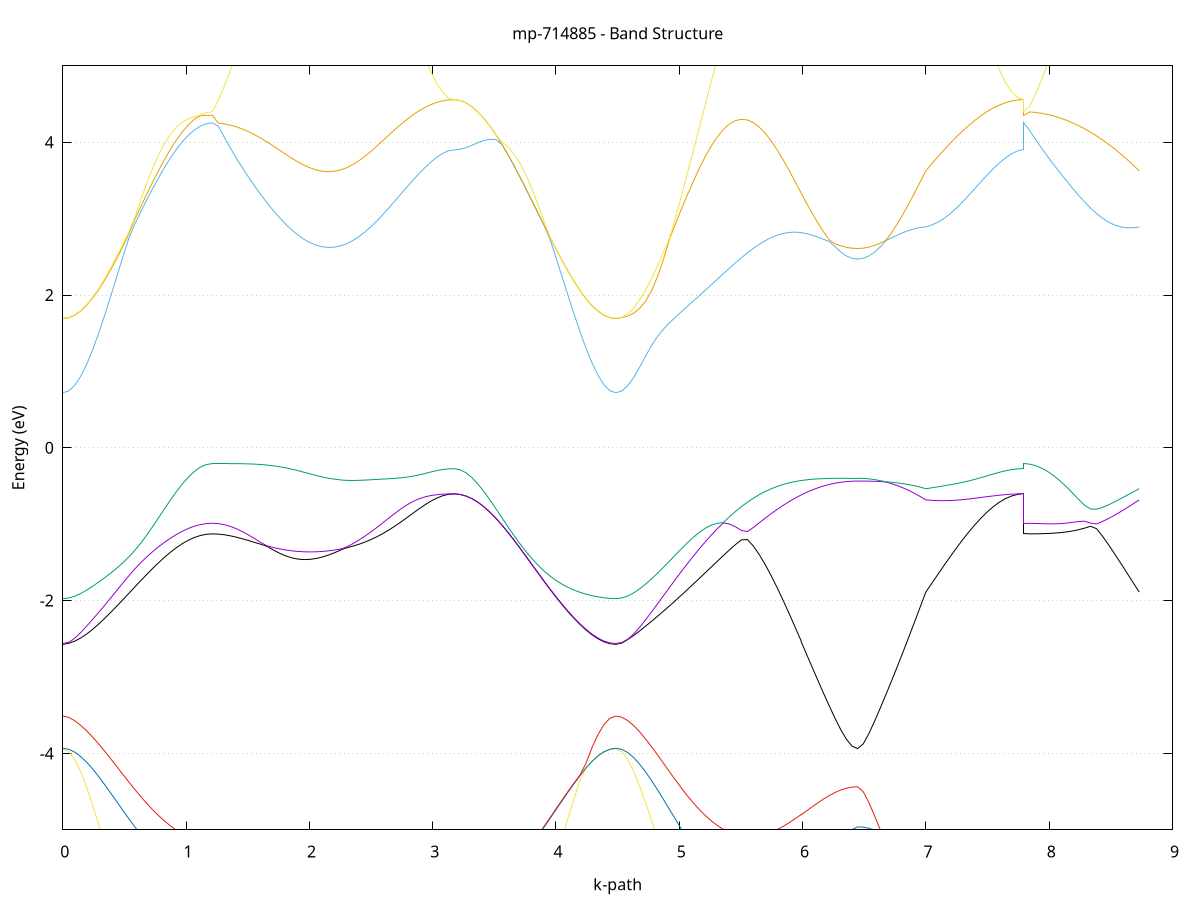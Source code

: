 set title 'mp-714885 - Band Structure'
set xlabel 'k-path'
set ylabel 'Energy (eV)'
set grid y
set yrange [-5:5]
set terminal png size 800,600
set output 'mp-714885_bands_gnuplot.png'
plot '-' using 1:2 with lines notitle, '-' using 1:2 with lines notitle, '-' using 1:2 with lines notitle, '-' using 1:2 with lines notitle, '-' using 1:2 with lines notitle, '-' using 1:2 with lines notitle, '-' using 1:2 with lines notitle, '-' using 1:2 with lines notitle, '-' using 1:2 with lines notitle, '-' using 1:2 with lines notitle, '-' using 1:2 with lines notitle, '-' using 1:2 with lines notitle, '-' using 1:2 with lines notitle, '-' using 1:2 with lines notitle, '-' using 1:2 with lines notitle, '-' using 1:2 with lines notitle, '-' using 1:2 with lines notitle, '-' using 1:2 with lines notitle, '-' using 1:2 with lines notitle, '-' using 1:2 with lines notitle, '-' using 1:2 with lines notitle, '-' using 1:2 with lines notitle, '-' using 1:2 with lines notitle, '-' using 1:2 with lines notitle
0.000000 -38.510481
0.048526 -38.511081
0.097052 -38.513481
0.145579 -38.517581
0.194105 -38.523481
0.242631 -38.531181
0.291157 -38.540481
0.339684 -38.551281
0.388210 -38.563581
0.436736 -38.576981
0.485262 -38.591381
0.533789 -38.606381
0.582315 -38.621881
0.630841 -38.637481
0.679367 -38.652881
0.727893 -38.667981
0.776420 -38.682481
0.824946 -38.696081
0.873472 -38.708681
0.921998 -38.719981
0.970525 -38.729881
1.019051 -38.738181
1.067577 -38.744681
1.116103 -38.749481
1.164629 -38.752381
1.213156 -38.753381
1.213156 -38.753381
1.262881 -38.752981
1.312606 -38.751781
1.362331 -38.749881
1.412057 -38.747181
1.461782 -38.743781
1.511507 -38.739781
1.561232 -38.735181
1.610957 -38.729981
1.660683 -38.724281
1.710408 -38.718281
1.760133 -38.711881
1.809858 -38.705281
1.859583 -38.698581
1.909309 -38.691881
1.959034 -38.685281
2.008759 -38.679081
2.058484 -38.673381
2.108209 -38.668481
2.157935 -38.664781
2.207660 -38.662781
2.257385 -38.662781
2.257385 -38.663281
2.305570 -38.665381
2.353754 -38.669281
2.401939 -38.674881
2.450124 -38.681481
2.498308 -38.688781
2.546493 -38.696381
2.594678 -38.704081
2.642862 -38.711681
2.691047 -38.719081
2.739231 -38.726081
2.787416 -38.732581
2.835601 -38.738481
2.883785 -38.743781
2.931970 -38.748381
2.980155 -38.752281
3.028339 -38.755281
3.076524 -38.757481
3.124709 -38.758781
3.172893 -38.759181
3.172893 -38.759181
3.221523 -38.758181
3.270154 -38.755281
3.318784 -38.750281
3.367414 -38.743481
3.416044 -38.734881
3.464674 -38.724581
3.513304 -38.712681
3.561935 -38.699381
3.610565 -38.684881
3.659195 -38.669281
3.707825 -38.652781
3.756455 -38.635681
3.805085 -38.618181
3.853715 -38.600481
3.902346 -38.582781
3.950976 -38.565381
3.999606 -38.548581
4.048236 -38.532481
4.096866 -38.519581
4.145496 -38.517581
4.194127 -38.515781
4.242757 -38.514181
4.291387 -38.512881
4.340017 -38.511781
4.388647 -38.511081
4.437277 -38.510681
4.485908 -38.510481
4.485908 -38.510481
4.534359 -38.510781
4.582810 -38.512981
4.631261 -38.516881
4.679712 -38.522281
4.728163 -38.529081
4.776614 -38.537081
4.825065 -38.546081
4.873516 -38.555981
4.921967 -38.566481
4.970418 -38.577481
5.018869 -38.588581
5.067320 -38.599681
5.115772 -38.610581
5.164223 -38.621081
5.212674 -38.630981
5.261125 -38.639981
5.309576 -38.648081
5.358027 -38.655081
5.406478 -38.660981
5.454929 -38.665581
5.503380 -38.668981
5.551831 -38.670981
5.600282 -38.671781
5.648733 -38.671381
5.697184 -38.669781
5.745636 -38.667181
5.794087 -38.663581
5.842538 -38.661481
5.890989 -38.669281
5.939440 -38.676581
5.987891 -38.683481
5.987891 -38.682981
6.033666 -38.688981
6.079442 -38.694581
6.125217 -38.699581
6.170993 -38.703881
6.216768 -38.707681
6.262543 -38.710781
6.308319 -38.713281
6.354094 -38.714981
6.399870 -38.716081
6.445645 -38.716481
6.445645 -38.716481
6.491758 -38.716081
6.537872 -38.715181
6.583985 -38.713581
6.630098 -38.711381
6.676212 -38.708581
6.722325 -38.705281
6.768438 -38.701481
6.814552 -38.697181
6.860665 -38.692481
6.906778 -38.687581
6.952892 -38.682481
6.999005 -38.677681
6.999005 -38.677681
7.048558 -38.681581
7.098112 -38.687381
7.147665 -38.694281
7.197218 -38.701781
7.246772 -38.709481
7.296325 -38.717081
7.345878 -38.724381
7.395432 -38.731181
7.444985 -38.737381
7.494538 -38.742981
7.544092 -38.747781
7.593645 -38.751881
7.643198 -38.755081
7.692752 -38.757381
7.742305 -38.758781
7.791858 -38.759181
7.791858 -38.753381
7.841256 -38.752881
7.890653 -38.751481
7.940051 -38.749181
7.989448 -38.745981
8.038845 -38.741981
8.088243 -38.737081
8.137640 -38.731481
8.187037 -38.725081
8.236435 -38.718081
8.285832 -38.710481
8.335230 -38.702381
8.384627 -38.693881
8.434024 -38.684981
8.483422 -38.675881
8.532819 -38.666781
8.582216 -38.658681
8.631614 -38.659681
8.681011 -38.668981
8.730408 -38.678181
e
0.000000 -38.509581
0.048526 -38.509781
0.097052 -38.510081
0.145579 -38.510281
0.194105 -38.510581
0.242631 -38.510981
0.291157 -38.511481
0.339684 -38.511981
0.388210 -38.512581
0.436736 -38.513181
0.485262 -38.513781
0.533789 -38.514481
0.582315 -38.515181
0.630841 -38.515881
0.679367 -38.516581
0.727893 -38.517281
0.776420 -38.517981
0.824946 -38.518581
0.873472 -38.519181
0.921998 -38.519681
0.970525 -38.520081
1.019051 -38.520481
1.067577 -38.520781
1.116103 -38.520981
1.164629 -38.521081
1.213156 -38.521181
1.213156 -38.521181
1.262881 -38.521781
1.312606 -38.523781
1.362331 -38.526881
1.412057 -38.531281
1.461782 -38.536581
1.511507 -38.542881
1.561232 -38.549981
1.610957 -38.557681
1.660683 -38.565781
1.710408 -38.574081
1.760133 -38.582481
1.809858 -38.590681
1.859583 -38.598481
1.909309 -38.605881
1.959034 -38.612581
2.008759 -38.618381
2.058484 -38.623281
2.108209 -38.627081
2.157935 -38.629881
2.207660 -38.631381
2.257385 -38.631781
2.257385 -38.631081
2.305570 -38.630381
2.353754 -38.628681
2.401939 -38.625981
2.450124 -38.622281
2.498308 -38.617881
2.546493 -38.612881
2.594678 -38.607281
2.642862 -38.601281
2.691047 -38.595081
2.739231 -38.588881
2.787416 -38.582781
2.835601 -38.576981
2.883785 -38.571481
2.931970 -38.566681
2.980155 -38.562581
3.028339 -38.559181
3.076524 -38.556781
3.124709 -38.555681
3.172893 -38.555481
3.172893 -38.555481
3.221523 -38.555281
3.270154 -38.554881
3.318784 -38.554081
3.367414 -38.553081
3.416044 -38.551781
3.464674 -38.550181
3.513304 -38.548481
3.561935 -38.546481
3.610565 -38.544281
3.659195 -38.541981
3.707825 -38.539481
3.756455 -38.536981
3.805085 -38.534381
3.853715 -38.531681
3.902346 -38.529081
3.950976 -38.526581
3.999606 -38.524081
4.048236 -38.521781
4.096866 -38.518681
4.145496 -38.516681
4.194127 -38.514881
4.242757 -38.513281
4.291387 -38.511981
4.340017 -38.510881
4.388647 -38.510181
4.437277 -38.509781
4.485908 -38.509581
4.485908 -38.509581
4.534359 -38.510181
4.582810 -38.510881
4.631261 -38.511581
4.679712 -38.512581
4.728163 -38.513981
4.776614 -38.515681
4.825065 -38.517781
4.873516 -38.520381
4.921967 -38.523481
4.970418 -38.527081
5.018869 -38.531381
5.067320 -38.536081
5.115772 -38.541481
5.164223 -38.547481
5.212674 -38.553981
5.261125 -38.560881
5.309576 -38.568381
5.358027 -38.576181
5.406478 -38.584381
5.454929 -38.592781
5.503380 -38.601381
5.551831 -38.610081
5.600282 -38.618981
5.648733 -38.627781
5.697184 -38.636481
5.745636 -38.645081
5.794087 -38.653381
5.842538 -38.659281
5.890989 -38.654381
5.939440 -38.648981
5.987891 -38.643281
5.987891 -38.644081
6.033666 -38.638581
6.079442 -38.633181
6.125217 -38.628081
6.170993 -38.623281
6.216768 -38.618981
6.262543 -38.615281
6.308319 -38.612281
6.354094 -38.610081
6.399870 -38.608681
6.445645 -38.608281
6.445645 -38.608281
6.491758 -38.608081
6.537872 -38.607481
6.583985 -38.606381
6.630098 -38.604981
6.676212 -38.603181
6.722325 -38.600981
6.768438 -38.598481
6.814552 -38.595681
6.860665 -38.598981
6.906778 -38.608581
6.952892 -38.618081
6.999005 -38.626881
6.999005 -38.626881
7.048558 -38.626381
7.098112 -38.623381
7.147665 -38.618481
7.197218 -38.612481
7.246772 -38.605881
7.296325 -38.598881
7.345878 -38.591881
7.395432 -38.585081
7.444985 -38.578581
7.494538 -38.572681
7.544092 -38.567381
7.593645 -38.562981
7.643198 -38.559381
7.692752 -38.556781
7.742305 -38.555581
7.791858 -38.555481
7.791858 -38.521181
7.841256 -38.521481
7.890653 -38.522281
7.940051 -38.523681
7.989448 -38.525481
8.038845 -38.527881
8.088243 -38.530781
8.137640 -38.533981
8.187037 -38.542581
8.236435 -38.554481
8.285832 -38.567081
8.335230 -38.580081
8.384627 -38.593481
8.434024 -38.606781
8.483422 -38.619981
8.532819 -38.632481
8.582216 -38.643481
8.631614 -38.644381
8.681011 -38.636081
8.730408 -38.626881
e
0.000000 -38.454381
0.048526 -38.454681
0.097052 -38.455581
0.145579 -38.456981
0.194105 -38.458781
0.242631 -38.460781
0.291157 -38.462881
0.339684 -38.465081
0.388210 -38.467281
0.436736 -38.469481
0.485262 -38.471681
0.533789 -38.473781
0.582315 -38.475881
0.630841 -38.477981
0.679367 -38.479881
0.727893 -38.481781
0.776420 -38.483581
0.824946 -38.485181
0.873472 -38.486681
0.921998 -38.488081
0.970525 -38.489281
1.019051 -38.490281
1.067577 -38.490981
1.116103 -38.491581
1.164629 -38.491881
1.213156 -38.492081
1.213156 -38.492081
1.262881 -38.492381
1.312606 -38.493281
1.362331 -38.494781
1.412057 -38.496881
1.461782 -38.499581
1.511507 -38.502881
1.561232 -38.506681
1.610957 -38.511081
1.660683 -38.516081
1.710408 -38.521581
1.760133 -38.527481
1.809858 -38.533881
1.859583 -38.540581
1.909309 -38.547681
1.959034 -38.554881
2.008759 -38.562181
2.058484 -38.569281
2.108209 -38.576081
2.157935 -38.581981
2.207660 -38.586681
2.257385 -38.589681
2.257385 -38.589481
2.305570 -38.590781
2.353754 -38.590381
2.401939 -38.588681
2.450124 -38.586181
2.498308 -38.583281
2.546493 -38.579981
2.594678 -38.576781
2.642862 -38.573581
2.691047 -38.570481
2.739231 -38.567681
2.787416 -38.565181
2.835601 -38.562881
2.883785 -38.560881
2.931970 -38.559181
2.980155 -38.557781
3.028339 -38.556681
3.076524 -38.555881
3.124709 -38.555081
3.172893 -38.554581
3.172893 -38.554581
3.221523 -38.554481
3.270154 -38.553981
3.318784 -38.553281
3.367414 -38.552281
3.416044 -38.550981
3.464674 -38.549381
3.513304 -38.547581
3.561935 -38.545581
3.610565 -38.543381
3.659195 -38.541081
3.707825 -38.538681
3.756455 -38.536081
3.805085 -38.533481
3.853715 -38.530881
3.902346 -38.528281
3.950976 -38.525681
3.999606 -38.523181
4.048236 -38.520881
4.096866 -38.517381
4.145496 -38.503581
4.194127 -38.491081
4.242757 -38.480281
4.291387 -38.471081
4.340017 -38.463881
4.388647 -38.458681
4.437277 -38.455481
4.485908 -38.454381
4.485908 -38.454381
4.534359 -38.454581
4.582810 -38.455181
4.631261 -38.456181
4.679712 -38.457481
4.728163 -38.459181
4.776614 -38.461081
4.825065 -38.463281
4.873516 -38.465681
4.921967 -38.468281
4.970418 -38.470981
5.018869 -38.473681
5.067320 -38.476481
5.115772 -38.479381
5.164223 -38.482181
5.212674 -38.485081
5.261125 -38.487881
5.309576 -38.490781
5.358027 -38.493781
5.406478 -38.496781
5.454929 -38.499781
5.503380 -38.502881
5.551831 -38.506081
5.600282 -38.509281
5.648733 -38.512481
5.697184 -38.515681
5.745636 -38.518881
5.794087 -38.522081
5.842538 -38.525181
5.890989 -38.528181
5.939440 -38.531081
5.987891 -38.533881
5.987891 -38.533081
6.033666 -38.535481
6.079442 -38.537681
6.125217 -38.539781
6.170993 -38.541581
6.216768 -38.543181
6.262543 -38.544481
6.308319 -38.545481
6.354094 -38.546281
6.399870 -38.546681
6.445645 -38.546881
6.445645 -38.546881
6.491758 -38.547581
6.537872 -38.549881
6.583985 -38.553581
6.630098 -38.558581
6.676212 -38.564881
6.722325 -38.572281
6.768438 -38.580581
6.814552 -38.589581
6.860665 -38.592581
6.906778 -38.589181
6.952892 -38.585681
6.999005 -38.581981
6.999005 -38.581981
7.048558 -38.580081
7.098112 -38.578081
7.147665 -38.575981
7.197218 -38.573681
7.246772 -38.571481
7.296325 -38.569181
7.345878 -38.566881
7.395432 -38.564781
7.444985 -38.562781
7.494538 -38.560981
7.544092 -38.559281
7.593645 -38.557981
7.643198 -38.556881
7.692752 -38.556081
7.742305 -38.555181
7.791858 -38.554581
7.791858 -38.492081
7.841256 -38.492881
7.890653 -38.495481
7.940051 -38.499681
7.989448 -38.505481
8.038845 -38.512881
8.088243 -38.521581
8.137640 -38.531481
8.187037 -38.537481
8.236435 -38.541381
8.285832 -38.545481
8.335230 -38.549681
8.384627 -38.554081
8.434024 -38.558481
8.483422 -38.562781
8.532819 -38.566981
8.582216 -38.571081
8.631614 -38.574781
8.681011 -38.578281
8.730408 -38.581481
e
0.000000 -20.384781
0.048526 -20.380881
0.097052 -20.369181
0.145579 -20.349981
0.194105 -20.323381
0.242631 -20.289881
0.291157 -20.249781
0.339684 -20.203581
0.388210 -20.151881
0.436736 -20.095481
0.485262 -20.034981
0.533789 -19.971281
0.582315 -19.905181
0.630841 -19.837781
0.679367 -19.770081
0.727893 -19.703181
0.776420 -19.637981
0.824946 -19.575781
0.873472 -19.517781
0.921998 -19.464881
0.970525 -19.418081
1.019051 -19.378381
1.067577 -19.346581
1.116103 -19.323481
1.164629 -19.309281
1.213156 -19.304581
1.213156 -19.304581
1.262881 -19.304981
1.312606 -19.306381
1.362331 -19.308581
1.412057 -19.311481
1.461782 -19.314981
1.511507 -19.319081
1.561232 -19.323481
1.610957 -19.328181
1.660683 -19.332681
1.710408 -19.336981
1.760133 -19.340781
1.809858 -19.344081
1.859583 -19.346381
1.909309 -19.347881
1.959034 -19.348081
2.008759 -19.346981
2.058484 -19.344481
2.108209 -19.340481
2.157935 -19.334981
2.207660 -19.327781
2.257385 -19.319181
2.257385 -19.320281
2.305570 -19.310581
2.353754 -19.299581
2.401939 -19.287681
2.450124 -19.274581
2.498308 -19.260781
2.546493 -19.246581
2.594678 -19.231981
2.642862 -19.217281
2.691047 -19.202781
2.739231 -19.188681
2.787416 -19.175281
2.835601 -19.162881
2.883785 -19.151481
2.931970 -19.141481
2.980155 -19.133081
3.028339 -19.126281
3.076524 -19.121381
3.124709 -19.118381
3.172893 -19.117381
3.172893 -19.117381
3.221523 -19.122181
3.270154 -19.136581
3.318784 -19.160081
3.367414 -19.192481
3.416044 -19.232981
3.464674 -19.280881
3.513304 -19.335281
3.561935 -19.395481
3.610565 -19.460381
3.659195 -19.528881
3.707825 -19.600081
3.756455 -19.672781
3.805085 -19.746281
3.853715 -19.819281
3.902346 -19.890981
3.950976 -19.960581
3.999606 -20.027181
4.048236 -20.089881
4.096866 -20.147981
4.145496 -20.200981
4.194127 -20.247981
4.242757 -20.288781
4.291387 -20.322681
4.340017 -20.349481
4.388647 -20.369181
4.437277 -20.380881
4.485908 -20.384781
4.485908 -20.384781
4.534359 -20.380981
4.582810 -20.369281
4.631261 -20.350181
4.679712 -20.323881
4.728163 -20.290781
4.776614 -20.251281
4.825065 -20.205881
4.873516 -20.155481
4.921967 -20.100681
4.970418 -20.042481
5.018869 -19.981581
5.067320 -19.919081
5.115772 -19.855781
5.164223 -19.792881
5.212674 -19.731181
5.261125 -19.671781
5.309576 -19.615581
5.358027 -19.563381
5.406478 -19.515881
5.454929 -19.473781
5.503380 -19.437481
5.551831 -19.407281
5.600282 -19.383281
5.648733 -19.365581
5.697184 -19.353781
5.745636 -19.347581
5.794087 -19.346381
5.842538 -19.349881
5.890989 -19.356981
5.939440 -19.367181
5.987891 -19.379581
5.987891 -19.381381
6.033666 -19.394581
6.079442 -19.408481
6.125217 -19.422481
6.170993 -19.435681
6.216768 -19.447781
6.262543 -19.458381
6.308319 -19.466981
6.354094 -19.473281
6.399870 -19.477281
6.445645 -19.478681
6.445645 -19.478681
6.491758 -19.476981
6.537872 -19.472081
6.583985 -19.463981
6.630098 -19.452981
6.676212 -19.439281
6.722325 -19.423281
6.768438 -19.405481
6.814552 -19.386181
6.860665 -19.366181
6.906778 -19.346081
6.952892 -19.326481
6.999005 -19.307981
6.999005 -19.307981
7.048558 -19.290681
7.098112 -19.273381
7.147665 -19.256481
7.197218 -19.239881
7.246772 -19.223581
7.296325 -19.207781
7.345878 -19.192681
7.395432 -19.178481
7.444985 -19.165281
7.494538 -19.153381
7.544092 -19.142881
7.593645 -19.133981
7.643198 -19.126881
7.692752 -19.121681
7.742305 -19.118481
7.791858 -19.117381
7.791858 -19.304581
7.841256 -19.304581
7.890653 -19.304681
7.940051 -19.304781
7.989448 -19.304881
8.038845 -19.304981
8.088243 -19.305181
8.137640 -19.305181
8.187037 -19.305081
8.236435 -19.304881
8.285832 -19.304581
8.335230 -19.304181
8.384627 -19.303581
8.434024 -19.303181
8.483422 -19.302681
8.532819 -19.302481
8.582216 -19.302681
8.631614 -19.303481
8.681011 -19.305281
8.730408 -19.307981
e
0.000000 -3.939081
0.048526 -3.974381
0.097052 -4.079381
0.145579 -4.242181
0.194105 -4.447181
0.242631 -4.680681
0.291157 -4.932481
0.339684 -5.195081
0.388210 -5.462981
0.436736 -5.731981
0.485262 -5.998781
0.533789 -6.260381
0.582315 -6.514381
0.630841 -6.758781
0.679367 -6.991381
0.727893 -7.210481
0.776420 -7.414481
0.824946 -7.601781
0.873472 -7.770881
0.921998 -7.920481
0.970525 -8.049381
1.019051 -8.156381
1.067577 -8.240681
1.116103 -8.301481
1.164629 -8.338081
1.213156 -8.350381
1.213156 -8.350381
1.262881 -8.342381
1.312606 -8.318281
1.362331 -8.278581
1.412057 -8.223581
1.461782 -8.153881
1.511507 -8.070381
1.561232 -7.974081
1.610957 -7.865981
1.660683 -7.747481
1.710408 -7.620181
1.760133 -7.485781
1.809858 -7.346181
1.859583 -7.203681
1.909309 -7.060581
1.959034 -6.919881
2.008759 -6.784981
2.058484 -6.660181
2.108209 -6.551581
2.157935 -6.468381
2.207660 -6.424281
2.257385 -6.433581
2.257385 -6.421781
2.305570 -6.486281
2.353754 -6.588081
2.401939 -6.711181
2.450124 -6.845281
2.498308 -6.983981
2.546493 -7.123381
2.594678 -7.260581
2.642862 -7.393381
2.691047 -7.520081
2.739231 -7.638981
2.787416 -7.748781
2.835601 -7.848481
2.883785 -7.936881
2.931970 -8.013181
2.980155 -8.076681
3.028339 -8.126681
3.076524 -8.162781
3.124709 -8.184481
3.172893 -8.191781
3.172893 -8.191781
3.221523 -8.179781
3.270154 -8.143881
3.318784 -8.084481
3.367414 -8.001981
3.416044 -7.897281
3.464674 -7.771281
3.513304 -7.624981
3.561935 -7.459581
3.610565 -7.276681
3.659195 -7.077481
3.707825 -6.863581
3.756455 -6.636781
3.805085 -6.398581
3.853715 -6.151081
3.902346 -5.896181
3.950976 -5.636181
3.999606 -5.373281
4.048236 -5.110481
4.096866 -4.850681
4.145496 -4.597581
4.194127 -4.355981
4.242757 -4.196781
4.291387 -4.111081
4.340017 -4.039381
4.388647 -3.984881
4.437277 -3.950681
4.485908 -3.939081
4.485908 -3.939081
4.534359 -3.976681
4.582810 -4.082581
4.631261 -4.241081
4.679712 -4.435881
4.728163 -4.653881
4.776614 -4.885381
4.825065 -5.123281
4.873516 -5.361881
4.921967 -5.596981
4.970418 -5.825181
5.018869 -6.043381
5.067320 -6.249381
5.115772 -6.440981
5.164223 -6.616381
5.212674 -6.773881
5.261125 -6.912181
5.309576 -7.030081
5.358027 -7.126581
5.406478 -7.200981
5.454929 -7.252581
5.503380 -7.281281
5.551831 -7.286881
5.600282 -7.269681
5.648733 -7.230081
5.697184 -7.168881
5.745636 -7.087081
5.794087 -6.985781
5.842538 -6.866681
5.890989 -6.731181
5.939440 -6.591781
5.987891 -6.621081
5.987891 -6.608781
6.033666 -6.632381
6.079442 -6.652581
6.125217 -6.669681
6.170993 -6.683981
6.216768 -6.695581
6.262543 -6.704781
6.308319 -6.711681
6.354094 -6.716581
6.399870 -6.719381
6.445645 -6.720381
6.445645 -6.720381
6.491758 -6.719381
6.537872 -6.716581
6.583985 -6.711781
6.630098 -6.704981
6.676212 -6.696281
6.722325 -6.685481
6.768438 -6.672681
6.814552 -6.658181
6.860665 -6.642781
6.906778 -6.628581
6.952892 -6.622381
6.999005 -6.646381
6.999005 -6.646381
7.048558 -6.781181
7.098112 -6.925581
7.147665 -7.070881
7.197218 -7.213981
7.246772 -7.352481
7.296325 -7.484881
7.345878 -7.609381
7.395432 -7.724681
7.444985 -7.829381
7.494538 -7.922581
7.544092 -8.003081
7.593645 -8.070081
7.643198 -8.122881
7.692752 -8.161081
7.742305 -8.184081
7.791858 -8.191781
7.791858 -8.350381
7.841256 -8.342681
7.890653 -8.319581
7.940051 -8.281281
7.989448 -8.228381
8.038845 -8.161281
8.088243 -8.080881
8.137640 -7.988081
8.187037 -7.883981
8.236435 -7.769781
8.285832 -7.646981
8.335230 -7.516981
8.384627 -7.381481
8.434024 -7.242281
8.483422 -7.101081
8.532819 -6.959881
8.582216 -6.820981
8.631614 -6.689181
8.681011 -6.602681
8.730408 -6.646281
e
0.000000 -3.933081
0.048526 -3.946681
0.097052 -3.983581
0.145579 -4.041481
0.194105 -4.116881
0.242631 -4.205581
0.291157 -4.304181
0.339684 -4.409381
0.388210 -4.518781
0.436736 -4.630081
0.485262 -4.741381
0.533789 -4.851081
0.582315 -4.957881
0.630841 -5.060681
0.679367 -5.158281
0.727893 -5.249881
0.776420 -5.334781
0.824946 -5.412381
0.873472 -5.481981
0.921998 -5.543281
0.970525 -5.595681
1.019051 -5.639081
1.067577 -5.673081
1.116103 -5.697481
1.164629 -5.712181
1.213156 -5.717081
1.213156 -5.717081
1.262881 -5.720181
1.312606 -5.729481
1.362331 -5.744581
1.412057 -5.765281
1.461782 -5.791081
1.511507 -5.821181
1.561232 -5.854781
1.610957 -5.891281
1.660683 -5.929681
1.710408 -5.968981
1.760133 -6.008281
1.809858 -6.046781
1.859583 -6.083581
1.909309 -6.117781
1.959034 -6.148881
2.008759 -6.176181
2.058484 -6.199081
2.108209 -6.217381
2.157935 -6.230681
2.207660 -6.238881
2.257385 -6.241881
2.257385 -6.245881
2.305570 -6.244281
2.353754 -6.238281
2.401939 -6.227981
2.450124 -6.213881
2.498308 -6.196481
2.546493 -6.176081
2.594678 -6.153481
2.642862 -6.129281
2.691047 -6.104181
2.739231 -6.078781
2.787416 -6.053781
2.835601 -6.029881
2.883785 -6.007781
2.931970 -5.987981
2.980155 -5.970981
3.028339 -5.957281
3.076524 -5.947281
3.124709 -5.941181
3.172893 -5.939081
3.172893 -5.939081
3.221523 -5.934281
3.270154 -5.919881
3.318784 -5.895881
3.367414 -5.862381
3.416044 -5.819781
3.464674 -5.768081
3.513304 -5.707681
3.561935 -5.638881
3.610565 -5.562081
3.659195 -5.477881
3.707825 -5.386681
3.756455 -5.289181
3.805085 -5.186181
3.853715 -5.078481
3.902346 -4.967081
3.950976 -4.852981
3.999606 -4.737581
4.048236 -4.622081
4.096866 -4.508281
4.145496 -4.397981
4.194127 -4.293381
4.242757 -4.189781
4.291387 -4.104181
4.340017 -4.032781
4.388647 -3.978681
4.437277 -3.944681
4.485908 -3.933081
4.485908 -3.933081
4.534359 -3.947581
4.582810 -3.989781
4.631261 -4.056681
4.679712 -4.143681
4.728163 -4.246181
4.776614 -4.359981
4.825065 -4.481381
4.873516 -4.607781
4.921967 -4.736981
4.970418 -4.867081
5.018869 -4.996781
5.067320 -5.125081
5.115772 -5.250781
5.164223 -5.373281
5.212674 -5.491681
5.261125 -5.605581
5.309576 -5.714481
5.358027 -5.817781
5.406478 -5.915381
5.454929 -6.006981
5.503380 -6.092381
5.551831 -6.171581
5.600282 -6.244481
5.648733 -6.311181
5.697184 -6.371881
5.745636 -6.426681
5.794087 -6.475781
5.842538 -6.519481
5.890989 -6.558081
5.939440 -6.581281
5.987891 -6.419081
5.987891 -6.417281
6.033666 -6.254481
6.079442 -6.084781
6.125217 -5.910381
6.170993 -5.733981
6.216768 -5.558781
6.262543 -5.389081
6.308319 -5.231081
6.354094 -5.095081
6.399870 -4.997981
6.445645 -4.961681
6.445645 -4.961681
6.491758 -4.966381
6.537872 -4.980281
6.583985 -5.003081
6.630098 -5.034281
6.676212 -5.192781
6.722325 -5.385881
6.768438 -5.578881
6.814552 -5.769081
6.860665 -5.953481
6.906778 -6.127681
6.952892 -6.282681
6.999005 -6.394081
6.999005 -6.394081
7.048558 -6.362081
7.098112 -6.320081
7.147665 -6.275881
7.197218 -6.231781
7.246772 -6.188881
7.296325 -6.147881
7.345878 -6.109581
7.395432 -6.074281
7.444985 -6.042581
7.494538 -6.014681
7.544092 -5.990881
7.593645 -5.971281
7.643198 -5.956181
7.692752 -5.945781
7.742305 -5.940381
7.791858 -5.939081
7.791858 -5.717081
7.841256 -5.715381
7.890653 -5.710381
7.940051 -5.702281
7.989448 -5.691181
8.038845 -5.677481
8.088243 -5.661581
8.137640 -5.643881
8.187037 -5.625081
8.236435 -5.659181
8.285832 -5.757581
8.335230 -5.859581
8.384627 -5.963381
8.434024 -6.067281
8.483422 -6.169781
8.532819 -6.269381
8.582216 -6.364181
8.631614 -6.449781
8.681011 -6.488181
8.730408 -6.394481
e
0.000000 -3.511481
0.048526 -3.528381
0.097052 -3.572581
0.145579 -3.633581
0.194105 -3.706181
0.242631 -3.787781
0.291157 -3.876881
0.339684 -3.971481
0.388210 -4.069981
0.436736 -4.170381
0.485262 -4.271181
0.533789 -4.370881
0.582315 -4.468381
0.630841 -4.562281
0.679367 -4.651781
0.727893 -4.735881
0.776420 -4.814081
0.824946 -4.885481
0.873472 -4.949681
0.921998 -5.006181
0.970525 -5.054681
1.019051 -5.094781
1.067577 -5.126181
1.116103 -5.148681
1.164629 -5.162281
1.213156 -5.166881
1.213156 -5.166881
1.262881 -5.165381
1.312606 -5.161081
1.362331 -5.154281
1.412057 -5.145681
1.461782 -5.136181
1.511507 -5.127081
1.561232 -5.119781
1.610957 -5.115981
1.660683 -5.117581
1.710408 -5.126481
1.760133 -5.144681
1.809858 -5.173981
1.859583 -5.215481
1.909309 -5.270081
1.959034 -5.337581
2.008759 -5.416581
2.058484 -5.504581
2.108209 -5.596481
2.157935 -5.683781
2.207660 -5.753181
2.257385 -5.789981
2.257385 -5.796281
2.305570 -5.795781
2.353754 -5.776081
2.401939 -5.751681
2.450124 -5.730781
2.498308 -5.717581
2.546493 -5.713081
2.594678 -5.717081
2.642862 -5.728581
2.691047 -5.746081
2.739231 -5.767881
2.787416 -5.792381
2.835601 -5.817881
2.883785 -5.842881
2.931970 -5.866281
2.980155 -5.886781
3.028339 -5.903681
3.076524 -5.916281
3.124709 -5.923981
3.172893 -5.926581
3.172893 -5.926581
3.221523 -5.921781
3.270154 -5.907381
3.318784 -5.883381
3.367414 -5.849981
3.416044 -5.807481
3.464674 -5.755881
3.513304 -5.695581
3.561935 -5.626881
3.610565 -5.550281
3.659195 -5.466281
3.707825 -5.375281
3.756455 -5.278081
3.805085 -5.175281
3.853715 -5.067881
3.902346 -4.956681
3.950976 -4.842981
3.999606 -4.727781
4.048236 -4.612681
4.096866 -4.499281
4.145496 -4.389381
4.194127 -4.284781
4.242757 -4.129481
4.291387 -3.927381
4.340017 -3.755981
4.388647 -3.623981
4.437277 -3.540281
4.485908 -3.511481
4.485908 -3.511481
4.534359 -3.527181
4.582810 -3.571381
4.631261 -3.637681
4.679712 -3.720281
4.728163 -3.814281
4.776614 -3.916381
4.825065 -4.023581
4.873516 -4.133481
4.921967 -4.243781
4.970418 -4.352481
5.018869 -4.457681
5.067320 -4.557881
5.115772 -4.651681
5.164223 -4.738081
5.212674 -4.816081
5.261125 -4.885181
5.309576 -4.944581
5.358027 -4.994181
5.406478 -5.033581
5.454929 -5.062781
5.503380 -5.081681
5.551831 -5.090581
5.600282 -5.089581
5.648733 -5.079181
5.697184 -5.059781
5.745636 -5.032181
5.794087 -4.996981
5.842538 -4.955081
5.890989 -4.907681
5.939440 -4.855781
5.987891 -4.800881
5.987891 -4.804281
6.033666 -4.750881
6.079442 -4.697381
6.125217 -4.645381
6.170993 -4.596081
6.216768 -4.551281
6.262543 -4.512181
6.308319 -4.480181
6.354094 -4.456381
6.399870 -4.441781
6.445645 -4.436881
6.445645 -4.436881
6.491758 -4.501181
6.537872 -4.644381
6.583985 -4.816781
6.630098 -5.001081
6.676212 -5.071081
6.722325 -5.114681
6.768438 -5.162781
6.814552 -5.213981
6.860665 -5.266981
6.906778 -5.320381
6.952892 -5.373081
6.999005 -5.423681
6.999005 -5.423681
7.048558 -5.467181
7.098112 -5.511581
7.147665 -5.556381
7.197218 -5.601081
7.246772 -5.645081
7.296325 -5.687881
7.345878 -5.728781
7.395432 -5.767281
7.444985 -5.802781
7.494538 -5.834781
7.544092 -5.862781
7.593645 -5.886181
7.643198 -5.904681
7.692752 -5.917681
7.742305 -5.924781
7.791858 -5.926581
7.791858 -5.166881
7.841256 -5.173681
7.890653 -5.193881
7.940051 -5.227181
7.989448 -5.273181
8.038845 -5.331081
8.088243 -5.399881
8.137640 -5.478381
8.187037 -5.564981
8.236435 -5.604581
8.285832 -5.584481
8.335230 -5.564181
8.384627 -5.544181
8.434024 -5.524781
8.483422 -5.506081
8.532819 -5.488281
8.582216 -5.471181
8.631614 -5.454881
8.681011 -5.438981
8.730408 -5.423281
e
0.000000 -2.572481
0.048526 -2.558381
0.097052 -2.530681
0.145579 -2.489581
0.194105 -2.436881
0.242631 -2.374981
0.291157 -2.306381
0.339684 -2.232481
0.388210 -2.154881
0.436736 -2.074381
0.485262 -1.992081
0.533789 -1.908581
0.582315 -1.824781
0.630841 -1.741581
0.679367 -1.659781
0.727893 -1.580281
0.776420 -1.504181
0.824946 -1.432381
0.873472 -1.365981
0.921998 -1.305981
0.970525 -1.253281
1.019051 -1.208881
1.067577 -1.173381
1.116103 -1.147681
1.164629 -1.131981
1.213156 -1.126681
1.213156 -1.126681
1.262881 -1.129781
1.312606 -1.138681
1.362331 -1.152881
1.412057 -1.171481
1.461782 -1.193081
1.511507 -1.216581
1.561232 -1.240781
1.610957 -1.264481
1.660683 -1.293881
1.710408 -1.339981
1.760133 -1.381281
1.809858 -1.415581
1.859583 -1.441181
1.909309 -1.457181
1.959034 -1.463181
2.008759 -1.459581
2.058484 -1.447281
2.108209 -1.427581
2.157935 -1.401681
2.207660 -1.370681
2.257385 -1.335581
2.257385 -1.333281
2.305570 -1.307081
2.353754 -1.286681
2.401939 -1.262481
2.450124 -1.234181
2.498308 -1.201681
2.546493 -1.164681
2.594678 -1.123181
2.642862 -1.077281
2.691047 -1.027281
2.739231 -0.973981
2.787416 -0.918181
2.835601 -0.861381
2.883785 -0.805081
2.931970 -0.751381
2.980155 -0.702581
3.028339 -0.661281
3.076524 -0.629681
3.124709 -0.609781
3.172893 -0.603081
3.172893 -0.603081
3.221523 -0.610181
3.270154 -0.631281
3.318784 -0.665981
3.367414 -0.713581
3.416044 -0.773281
3.464674 -0.843881
3.513304 -0.924181
3.561935 -1.012681
3.610565 -1.108181
3.659195 -1.209081
3.707825 -1.314081
3.756455 -1.421481
3.805085 -1.530181
3.853715 -1.638881
3.902346 -1.746381
3.950976 -1.851581
3.999606 -1.953581
4.048236 -2.051381
4.096866 -2.144181
4.145496 -2.231181
4.194127 -2.311481
4.242757 -2.383881
4.291387 -2.447081
4.340017 -2.499481
4.388647 -2.539181
4.437277 -2.563981
4.485908 -2.572481
4.485908 -2.572481
4.534359 -2.555181
4.582810 -2.508781
4.631261 -2.455381
4.679712 -2.395381
4.728163 -2.332581
4.776614 -2.268381
4.825065 -2.202681
4.873516 -2.135581
4.921967 -2.067081
4.970418 -1.997081
5.018869 -1.925781
5.067320 -1.853381
5.115772 -1.780081
5.164223 -1.706181
5.212674 -1.631881
5.261125 -1.557381
5.309576 -1.483181
5.358027 -1.409581
5.406478 -1.337181
5.454929 -1.267181
5.503380 -1.204981
5.551831 -1.200081
5.600282 -1.284881
5.648733 -1.398581
5.697184 -1.529981
5.745636 -1.675581
5.794087 -1.832481
5.842538 -1.998281
5.890989 -2.170681
5.939440 -2.347581
5.987891 -2.527281
5.987891 -2.536181
6.033666 -2.707681
6.079442 -2.878981
6.125217 -3.049181
6.170993 -3.217181
6.216768 -3.381281
6.262543 -3.538981
6.308319 -3.685581
6.354094 -3.812381
6.399870 -3.903481
6.445645 -3.937681
6.445645 -3.937681
6.491758 -3.875881
6.537872 -3.739881
6.583985 -3.578181
6.630098 -3.406481
6.676212 -3.229181
6.722325 -3.047481
6.768438 -2.861981
6.814552 -2.672681
6.860665 -2.479981
6.906778 -2.284581
6.952892 -2.087281
6.999005 -1.889481
6.999005 -1.889481
7.048558 -1.772181
7.098112 -1.654881
7.147665 -1.538581
7.197218 -1.424481
7.246772 -1.313581
7.296325 -1.206981
7.345878 -1.105781
7.395432 -1.010781
7.444985 -0.923181
7.494538 -0.843881
7.544092 -0.773881
7.593645 -0.714381
7.643198 -0.666681
7.692752 -0.631681
7.742305 -0.610281
7.791858 -0.603081
7.791858 -1.126681
7.841256 -1.126481
7.890653 -1.125681
7.940051 -1.124081
7.989448 -1.121281
8.038845 -1.116981
8.088243 -1.110581
8.137640 -1.101381
8.187037 -1.088881
8.236435 -1.072581
8.285832 -1.051981
8.335230 -1.026881
8.384627 -1.058981
8.434024 -1.160481
8.483422 -1.273781
8.532819 -1.393081
8.582216 -1.515781
8.631614 -1.640181
8.681011 -1.764881
8.730408 -1.888881
e
0.000000 -2.561881
0.048526 -2.545981
0.097052 -2.492281
0.145579 -2.417381
0.194105 -2.333181
0.242631 -2.244781
0.291157 -2.154081
0.339684 -2.061081
0.388210 -1.966181
0.436736 -1.869781
0.485262 -1.773181
0.533789 -1.678681
0.582315 -1.588881
0.630841 -1.505781
0.679367 -1.429981
0.727893 -1.360481
0.776420 -1.296381
0.824946 -1.237281
0.873472 -1.183081
0.921998 -1.134281
0.970525 -1.091281
1.019051 -1.054981
1.067577 -1.025881
1.116103 -1.004681
1.164629 -0.991781
1.213156 -0.987381
1.213156 -0.987381
1.262881 -0.992281
1.312606 -1.006781
1.362331 -1.030481
1.412057 -1.062381
1.461782 -1.101281
1.511507 -1.145781
1.561232 -1.193981
1.610957 -1.243781
1.660683 -1.285981
1.710408 -1.306381
1.760133 -1.323681
1.809858 -1.337981
1.859583 -1.348981
1.909309 -1.356681
1.959034 -1.361181
2.008759 -1.362481
2.058484 -1.360681
2.108209 -1.355981
2.157935 -1.348181
2.207660 -1.337281
2.257385 -1.323081
2.257385 -1.323981
2.305570 -1.295081
2.353754 -1.253081
2.401939 -1.206881
2.450124 -1.156381
2.498308 -1.101781
2.546493 -1.043681
2.594678 -0.982981
2.642862 -0.921381
2.691047 -0.860681
2.739231 -0.803181
2.787416 -0.750981
2.835601 -0.706381
2.883785 -0.670781
2.931970 -0.644381
2.980155 -0.626081
3.028339 -0.614381
3.076524 -0.607281
3.124709 -0.603581
3.172893 -0.602281
3.172893 -0.602281
3.221523 -0.609381
3.270154 -0.630381
3.318784 -0.664881
3.367414 -0.712381
3.416044 -0.771781
3.464674 -0.842081
3.513304 -0.921981
3.561935 -1.010181
3.610565 -1.105281
3.659195 -1.205781
3.707825 -1.310181
3.756455 -1.417281
3.805085 -1.525481
3.853715 -1.633681
3.902346 -1.740781
3.950976 -1.845481
3.999606 -1.946981
4.048236 -2.044381
4.096866 -2.136681
4.145496 -2.223181
4.194127 -2.302981
4.242757 -2.374881
4.291387 -2.437681
4.340017 -2.489581
4.388647 -2.528881
4.437277 -2.553481
4.485908 -2.561881
4.485908 -2.561881
4.534359 -2.547381
4.582810 -2.506281
4.631261 -2.434181
4.679712 -2.346181
4.728163 -2.248381
4.776614 -2.144881
4.825065 -2.038581
4.873516 -1.931281
4.921967 -1.824281
4.970418 -1.718381
5.018869 -1.614481
5.067320 -1.512881
5.115772 -1.414181
5.164223 -1.318781
5.212674 -1.226981
5.261125 -1.139181
5.309576 -1.055681
5.358027 -0.983081
5.406478 -0.997781
5.454929 -1.032381
5.503380 -1.081881
5.551831 -1.096581
5.600282 -1.043281
5.648733 -0.981481
5.697184 -0.920281
5.745636 -0.861381
5.794087 -0.805481
5.842538 -0.752781
5.890989 -0.703781
5.939440 -0.658581
5.987891 -0.617281
5.987891 -0.616981
6.033666 -0.581881
6.079442 -0.550581
6.125217 -0.523081
6.170993 -0.499381
6.216768 -0.479481
6.262543 -0.463381
6.308319 -0.450881
6.354094 -0.442081
6.399870 -0.436781
6.445645 -0.435081
6.445645 -0.435081
6.491758 -0.435381
6.537872 -0.436381
6.583985 -0.438281
6.630098 -0.441281
6.676212 -0.447881
6.722325 -0.468981
6.768438 -0.494581
6.814552 -0.524081
6.860665 -0.557581
6.906778 -0.594981
6.952892 -0.636181
6.999005 -0.681081
6.999005 -0.681081
7.048558 -0.687481
7.098112 -0.691081
7.147665 -0.691881
7.197218 -0.689981
7.246772 -0.685481
7.296325 -0.678781
7.345878 -0.670281
7.395432 -0.660581
7.444985 -0.650181
7.494538 -0.639681
7.544092 -0.629581
7.593645 -0.620481
7.643198 -0.612881
7.692752 -0.607081
7.742305 -0.603581
7.791858 -0.602281
7.791858 -0.987381
7.841256 -0.988181
7.890653 -0.990281
7.940051 -0.992881
7.989448 -0.994881
8.038845 -0.995081
8.088243 -0.992381
8.137640 -0.985981
8.187037 -0.976281
8.236435 -0.965181
8.285832 -0.960481
8.335230 -0.985481
8.384627 -0.996881
8.434024 -0.962181
8.483422 -0.922881
8.532819 -0.879481
8.582216 -0.832781
8.631614 -0.783481
8.681011 -0.732681
8.730408 -0.681681
e
0.000000 -1.973681
0.048526 -1.965581
0.097052 -1.942481
0.145579 -1.906881
0.194105 -1.862381
0.242631 -1.811781
0.291157 -1.757481
0.339684 -1.700181
0.388210 -1.640181
0.436736 -1.576481
0.485262 -1.507781
0.533789 -1.431881
0.582315 -1.346581
0.630841 -1.250781
0.679367 -1.145181
0.727893 -1.032481
0.776420 -0.915781
0.824946 -0.798281
0.873472 -0.682881
0.921998 -0.572981
0.970525 -0.471581
1.019051 -0.382281
1.067577 -0.308281
1.116103 -0.252781
1.164629 -0.218281
1.213156 -0.206581
1.213156 -0.206581
1.262881 -0.206581
1.312606 -0.206581
1.362331 -0.206781
1.412057 -0.207281
1.461782 -0.208381
1.511507 -0.210481
1.561232 -0.213881
1.610957 -0.218981
1.660683 -0.226181
1.710408 -0.235781
1.760133 -0.247981
1.809858 -0.262781
1.859583 -0.280181
1.909309 -0.299781
1.959034 -0.320781
2.008759 -0.342381
2.058484 -0.363381
2.108209 -0.382581
2.157935 -0.398781
2.207660 -0.411381
2.257385 -0.419681
2.257385 -0.421981
2.305570 -0.426181
2.353754 -0.427181
2.401939 -0.425581
2.450124 -0.422281
2.498308 -0.418181
2.546493 -0.413781
2.594678 -0.409281
2.642862 -0.404781
2.691047 -0.399581
2.739231 -0.393081
2.787416 -0.384281
2.835601 -0.372181
2.883785 -0.356481
2.931970 -0.337981
2.980155 -0.318381
3.028339 -0.300081
3.076524 -0.285281
3.124709 -0.275781
3.172893 -0.272481
3.172893 -0.272481
3.221523 -0.286281
3.270154 -0.326681
3.318784 -0.390881
3.367414 -0.474881
3.416044 -0.573981
3.464674 -0.683581
3.513304 -0.799281
3.561935 -0.917281
3.610565 -1.034381
3.659195 -1.148081
3.707825 -1.256281
3.756455 -1.357481
3.805085 -1.450681
3.853715 -1.535281
3.902346 -1.610781
3.950976 -1.677381
3.999606 -1.735081
4.048236 -1.784681
4.096866 -1.826481
4.145496 -1.861581
4.194127 -1.890781
4.242757 -1.914981
4.291387 -1.934781
4.340017 -1.950881
4.388647 -1.963081
4.437277 -1.970881
4.485908 -1.973681
4.485908 -1.973681
4.534359 -1.964681
4.582810 -1.938681
4.631261 -1.897581
4.679712 -1.844481
4.728163 -1.782081
4.776614 -1.712981
4.825065 -1.638681
4.873516 -1.560681
4.921967 -1.480181
4.970418 -1.398781
5.018869 -1.318181
5.067320 -1.240481
5.115772 -1.168181
5.164223 -1.103981
5.212674 -1.050781
5.261125 -1.011181
5.309576 -0.987981
5.358027 -0.976781
5.406478 -0.902781
5.454929 -0.833981
5.503380 -0.770381
5.551831 -0.712381
5.600282 -0.659981
5.648733 -0.613181
5.697184 -0.571981
5.745636 -0.536081
5.794087 -0.505481
5.842538 -0.479781
5.890989 -0.458681
5.939440 -0.441681
5.987891 -0.428381
5.987891 -0.428181
6.033666 -0.418581
6.079442 -0.411481
6.125217 -0.406381
6.170993 -0.402981
6.216768 -0.400681
6.262543 -0.399381
6.308319 -0.398581
6.354094 -0.398281
6.399870 -0.398081
6.445645 -0.398081
6.445645 -0.398081
6.491758 -0.400081
6.537872 -0.405881
6.583985 -0.415681
6.630098 -0.429381
6.676212 -0.444681
6.722325 -0.451081
6.768438 -0.458881
6.814552 -0.468781
6.860665 -0.481181
6.906778 -0.496181
6.952892 -0.514181
6.999005 -0.535281
6.999005 -0.535281
7.048558 -0.522981
7.098112 -0.510281
7.147665 -0.497181
7.197218 -0.483481
7.246772 -0.468581
7.296325 -0.452081
7.345878 -0.433681
7.395432 -0.413181
7.444985 -0.390881
7.494538 -0.367381
7.544092 -0.343781
7.593645 -0.321281
7.643198 -0.301481
7.692752 -0.285881
7.742305 -0.275881
7.791858 -0.272481
7.791858 -0.206581
7.841256 -0.213381
7.890653 -0.233681
7.940051 -0.266781
7.989448 -0.311781
8.038845 -0.367581
8.088243 -0.433081
8.137640 -0.506881
8.187037 -0.587381
8.236435 -0.671181
8.285832 -0.750081
8.335230 -0.800481
8.384627 -0.803381
8.434024 -0.779381
8.483422 -0.744781
8.532819 -0.705281
8.582216 -0.663381
8.631614 -0.620481
8.681011 -0.577581
8.730408 -0.535381
e
0.000000 0.720319
0.048526 0.745319
0.097052 0.818819
0.145579 0.937219
0.194105 1.094819
0.242631 1.284919
0.291157 1.500719
0.339684 1.735319
0.388210 1.982419
0.436736 2.236319
0.485262 2.490619
0.533789 2.733119
0.582315 2.923219
0.630841 3.084619
0.679367 3.240219
0.727893 3.390719
0.776420 3.534519
0.824946 3.670019
0.873472 3.795419
0.921998 3.908719
0.970525 4.008519
1.019051 4.093019
1.067577 4.161019
1.116103 4.211119
1.164629 4.242119
1.213156 4.252819
1.213156 4.252819
1.262881 4.210519
1.312606 4.058319
1.362331 3.915319
1.412057 3.780419
1.461782 3.652519
1.511507 3.530719
1.561232 3.414519
1.610957 3.303819
1.660683 3.198919
1.710408 3.100319
1.760133 3.008519
1.809858 2.924419
1.859583 2.849019
1.909309 2.783119
1.959034 2.727619
2.008759 2.683319
2.058484 2.650819
2.108209 2.630719
2.157935 2.623319
2.207660 2.628619
2.257385 2.646619
2.257385 2.644519
2.305570 2.673819
2.353754 2.714219
2.401939 2.764919
2.450124 2.825219
2.498308 2.893819
2.546493 2.969819
2.594678 3.051619
2.642862 3.137819
2.691047 3.227119
2.739231 3.317619
2.787416 3.407819
2.835601 3.496019
2.883785 3.580819
2.931970 3.660419
2.980155 3.733419
3.028339 3.797919
3.076524 3.850719
3.124709 3.887019
3.172893 3.900219
3.172893 3.900219
3.221523 3.908019
3.270154 3.929719
3.318784 3.960919
3.367414 3.994819
3.416044 4.023619
3.464674 4.039319
3.513304 4.034219
3.561935 3.970619
3.610565 3.835519
3.659195 3.692619
3.707825 3.543319
3.756455 3.389319
3.805085 3.232019
3.853715 3.073119
3.902346 2.914219
3.950976 2.732319
3.999606 2.491319
4.048236 2.244719
4.096866 1.997919
4.145496 1.755919
4.194127 1.523819
4.242757 1.307619
4.291387 1.114119
4.340017 0.950919
4.388647 0.826019
4.437277 0.747219
4.485908 0.720319
4.485908 0.720319
4.534359 0.744619
4.582810 0.815019
4.631261 0.924319
4.679712 1.060319
4.728163 1.206219
4.776614 1.343619
4.825065 1.460519
4.873516 1.556819
4.921967 1.639119
4.970418 1.713719
5.018869 1.784719
5.067320 1.854419
5.115772 1.924219
5.164223 1.994419
5.212674 2.065419
5.261125 2.137019
5.309576 2.208919
5.358027 2.280619
5.406478 2.351519
5.454929 2.420919
5.503380 2.487919
5.551831 2.551619
5.600282 2.610819
5.648733 2.664619
5.697184 2.712019
5.745636 2.752019
5.794087 2.783719
5.842538 2.806519
5.890989 2.819819
5.939440 2.823719
5.987891 2.818319
5.987891 2.816719
6.033666 2.803119
6.079442 2.782819
6.125217 2.757419
6.170993 2.728819
6.216768 2.699019
6.262543 2.634719
6.308319 2.564319
6.354094 2.512719
6.399870 2.481219
6.445645 2.470619
6.445645 2.470619
6.491758 2.480919
6.537872 2.511419
6.583985 2.561519
6.630098 2.630219
6.676212 2.713419
6.722325 2.749019
6.768438 2.784419
6.814552 2.817319
6.860665 2.845819
6.906778 2.868519
6.952892 2.884219
6.999005 2.892319
6.999005 2.892319
7.048558 2.917019
7.098112 2.954019
7.147665 3.003519
7.197218 3.064919
7.246772 3.136619
7.296325 3.216619
7.345878 3.302319
7.395432 3.391019
7.444985 3.480119
7.494538 3.567119
7.544092 3.649619
7.593645 3.725519
7.643198 3.792819
7.692752 3.848119
7.742305 3.886319
7.791858 3.900219
7.791858 4.252819
7.841256 4.155619
7.890653 4.033519
7.940051 3.918019
7.989448 3.808519
8.038845 3.702919
8.088243 3.600319
8.137640 3.500019
8.187037 3.402619
8.236435 3.308919
8.285832 3.220419
8.335230 3.138819
8.384627 3.066019
8.434024 3.003519
8.483422 2.953019
8.532819 2.915519
8.582216 2.891319
8.631614 2.880219
8.681011 2.881119
8.730408 2.892019
e
0.000000 1.691219
0.048526 1.702619
0.097052 1.736619
0.145579 1.792219
0.194105 1.867819
0.242631 1.961719
0.291157 2.071619
0.339684 2.195419
0.388210 2.330719
0.436736 2.475419
0.485262 2.628119
0.533789 2.793819
0.582315 2.985419
0.630841 3.151719
0.679367 3.315319
0.727893 3.474919
0.776420 3.628219
0.824946 3.773419
0.873472 3.908119
0.921998 4.030319
0.970525 4.138119
1.019051 4.229319
1.067577 4.302319
1.116103 4.347319
1.164629 4.352319
1.213156 4.353219
1.213156 4.353219
1.262881 4.249419
1.312606 4.239419
1.362331 4.222719
1.412057 4.199519
1.461782 4.170219
1.511507 4.134919
1.561232 4.094219
1.610957 4.048819
1.660683 3.999519
1.710408 3.947419
1.760133 3.893919
1.809858 3.840519
1.859583 3.788919
1.909309 3.740919
1.959034 3.698319
2.008759 3.663019
2.058484 3.636419
2.108209 3.620119
2.157935 3.615119
2.207660 3.621919
2.257385 3.640819
2.257385 3.639319
2.305570 3.669019
2.353754 3.709219
2.401939 3.758819
2.450124 3.816419
2.498308 3.880419
2.546493 3.948819
2.594678 4.019919
2.642862 4.091819
2.691047 4.162619
2.739231 4.230719
2.787416 4.294719
2.835601 4.353519
2.883785 4.406019
2.931970 4.451419
2.980155 4.489319
3.028339 4.519119
3.076524 4.540519
3.124709 4.553519
3.172893 4.557019
3.172893 4.557019
3.221523 4.546619
3.270154 4.515719
3.318784 4.465219
3.367414 4.396319
3.416044 4.310619
3.464674 4.209919
3.513304 4.095919
3.561935 3.971819
3.610565 3.837419
3.659195 3.694719
3.707825 3.545619
3.756455 3.391819
3.805085 3.234719
3.853715 3.075919
3.902346 2.916619
3.950976 2.756919
3.999606 2.602919
4.048236 2.454219
4.096866 2.312819
4.145496 2.180719
4.194127 2.060119
4.242757 1.953119
4.291387 1.862019
4.340017 1.788719
4.388647 1.735019
4.437277 1.702219
4.485908 1.691219
4.485908 1.691219
4.534359 1.703319
4.582810 1.725119
4.631261 1.764419
4.679712 1.827119
4.728163 1.922519
4.776614 2.061419
4.825065 2.248619
4.873516 2.478019
4.921967 2.737619
4.970418 2.941119
5.018869 3.130819
5.067320 3.317019
5.115772 3.495919
5.164223 3.664219
5.212674 3.818619
5.261125 3.955819
5.309576 4.073119
5.358027 4.167919
5.406478 4.238319
5.454929 4.282819
5.503380 4.300619
5.551831 4.291819
5.600282 4.257119
5.648733 4.198119
5.697184 4.116919
5.745636 4.016219
5.794087 3.899019
5.842538 3.768919
5.890989 3.629519
5.939440 3.484419
5.987891 3.337319
5.987891 3.336319
6.033666 3.198919
6.079442 3.065919
6.125217 2.940319
6.170993 2.825019
6.216768 2.722319
6.262543 2.670419
6.308319 2.645319
6.354094 2.625719
6.399870 2.613319
6.445645 2.609019
6.445645 2.609019
6.491758 2.613919
6.537872 2.628219
6.583985 2.650719
6.630098 2.679819
6.676212 2.716119
6.722325 2.817419
6.768438 2.932119
6.814552 3.058119
6.860665 3.193019
6.906778 3.334119
6.952892 3.478919
6.999005 3.624519
6.999005 3.624519
7.048558 3.719919
7.098112 3.812519
7.147665 3.901919
7.197218 3.987719
7.246772 4.069319
7.296325 4.146419
7.345878 4.218519
7.395432 4.285119
7.444985 4.345619
7.494538 4.399619
7.544092 4.446419
7.593645 4.485619
7.643198 4.516719
7.692752 4.539219
7.742305 4.552919
7.791858 4.557019
7.791858 4.353219
7.841256 4.397019
7.890653 4.390219
7.940051 4.378819
7.989448 4.362919
8.038845 4.342719
8.088243 4.318019
8.137640 4.289219
8.187037 4.256119
8.236435 4.218919
8.285832 4.177519
8.335230 4.132119
8.384627 4.082719
8.434024 4.029219
8.483422 3.971719
8.532819 3.910219
8.582216 3.844719
8.631614 3.775219
8.681011 3.701819
8.730408 3.624719
e
0.000000 1.696419
0.048526 1.708019
0.097052 1.742419
0.145579 1.798919
0.194105 1.876119
0.242631 1.972319
0.291157 2.085519
0.339684 2.213219
0.388210 2.353219
0.436736 2.503019
0.485262 2.660219
0.533789 2.822819
0.582315 3.009519
0.630841 3.238719
0.679367 3.456819
0.727893 3.656019
0.776420 3.832219
0.824946 3.982219
0.873472 4.104319
0.921998 4.198119
0.970525 4.265419
1.019051 4.309419
1.067577 4.335119
1.116103 4.356219
1.164629 4.388419
1.213156 4.399319
1.213156 4.399319
1.262881 4.554919
1.312606 4.745519
1.362331 4.951719
1.412057 5.173719
1.461782 5.411319
1.511507 5.663719
1.561232 5.929719
1.610957 6.207419
1.660683 6.494619
1.710408 6.788519
1.760133 7.085619
1.809858 7.381819
1.859583 7.671919
1.909309 7.949919
1.959034 8.207919
2.008759 8.436419
2.058484 8.623819
2.108209 8.757119
2.157935 8.824319
2.207660 8.817619
2.257385 8.735719
2.257385 8.739719
2.305570 8.594619
2.353754 8.396219
2.401939 8.156619
2.450124 7.888119
2.498308 7.600419
2.546493 7.301319
2.594678 6.997719
2.642862 6.694819
2.691047 6.397219
2.739231 6.109019
2.787416 5.833919
2.835601 5.575619
2.883785 5.337619
2.931970 5.123419
2.980155 4.936419
3.028339 4.780719
3.076524 4.661019
3.124709 4.583919
3.172893 4.557919
3.172893 4.557919
3.221523 4.547519
3.270154 4.516719
3.318784 4.466419
3.367414 4.397619
3.416044 4.312119
3.464674 4.211519
3.513304 4.097919
3.561935 4.003919
3.610565 3.942019
3.659195 3.848719
3.707825 3.724019
3.756455 3.570019
3.805085 3.390019
3.853715 3.187919
3.902346 2.968519
3.950976 2.762319
3.999606 2.607219
4.048236 2.458519
4.096866 2.317219
4.145496 2.185219
4.194127 2.064819
4.242757 1.958019
4.291387 1.867019
4.340017 1.793819
4.388647 1.740219
4.437277 1.707419
4.485908 1.696419
4.485908 1.696419
4.534359 1.707619
4.582810 1.756119
4.631261 1.834919
4.679712 1.941119
4.728163 2.071319
4.776614 2.221519
4.825065 2.387719
4.873516 2.565619
4.921967 2.751419
4.970418 3.016419
5.018869 3.306919
5.067320 3.603719
5.115772 3.903519
5.164223 4.204219
5.212674 4.504719
5.261125 4.804819
5.309576 5.104619
5.358027 5.404919
5.406478 5.706719
5.454929 6.010919
5.503380 6.318519
5.551831 6.630019
5.600282 6.946019
5.648733 7.265719
5.697184 7.588419
5.745636 7.911519
5.794087 8.229519
5.842538 8.526919
5.890989 8.693119
5.939440 8.630819
5.987891 8.577219
5.987891 8.594919
6.033666 8.536219
6.079442 8.392019
6.125217 8.257319
6.170993 8.136619
6.216768 8.032519
6.262543 7.946219
6.308319 7.878719
6.354094 7.830319
6.399870 7.801219
6.445645 7.791519
6.445645 7.791519
6.491758 7.798519
6.537872 7.819419
6.583985 7.853919
6.630098 7.901319
6.676212 7.960819
6.722325 8.031019
6.768438 8.110219
6.814552 8.195619
6.860665 8.281919
6.906778 8.353419
6.952892 8.366119
6.999005 8.302219
6.999005 8.302219
7.048558 8.023119
7.098112 7.718919
7.147665 7.406919
7.197218 7.092519
7.246772 6.780019
7.296325 6.473119
7.345878 6.175519
7.395432 5.890819
7.444985 5.622719
7.494538 5.375019
7.544092 5.151519
7.593645 4.956019
7.643198 4.792819
7.692752 4.667019
7.742305 4.585819
7.791858 4.557919
7.791858 4.399319
7.841256 4.466419
7.890653 4.636019
7.940051 4.828619
7.989448 5.042919
8.038845 5.277919
8.088243 5.531619
8.137640 5.801519
8.187037 6.084319
8.236435 6.376219
8.285832 6.672919
8.335230 6.969419
8.384627 7.260019
8.434024 7.538019
8.483422 7.795519
8.532819 8.023319
8.582216 8.212119
8.631614 8.351919
8.681011 8.397519
8.730408 8.301119
e
0.000000 13.456719
0.048526 13.435319
0.097052 13.371419
0.145579 13.265519
0.194105 13.119119
0.242631 12.935019
0.291157 12.716819
0.339684 12.469719
0.388210 12.199319
0.436736 11.911719
0.485262 11.613119
0.533789 11.309819
0.582315 11.007819
0.630841 10.713119
0.679367 10.431519
0.727893 10.168319
0.776420 9.928419
0.824946 9.715719
0.873472 9.533419
0.921998 9.382719
0.970525 9.263419
1.019051 9.173519
1.067577 9.109419
1.116103 9.067119
1.164629 9.043419
1.213156 9.036019
1.213156 9.036019
1.262881 9.032419
1.312606 9.022219
1.362331 9.005719
1.412057 8.983619
1.461782 8.957019
1.511507 8.926519
1.561232 8.894119
1.610957 8.860919
1.660683 8.828619
1.710408 8.798819
1.760133 8.773019
1.809858 8.752619
1.859583 8.739319
1.909309 8.734319
1.959034 8.738919
2.008759 8.754319
2.058484 8.781719
2.108209 8.822019
2.157935 8.876319
2.207660 8.945119
2.257385 9.029419
2.257385 9.024119
2.305570 9.120619
2.353754 9.232919
2.401939 9.361219
2.450124 9.505819
2.498308 9.666319
2.546493 9.841619
2.594678 10.027419
2.642862 10.202819
2.691047 10.298819
2.739231 10.342219
2.787416 10.375819
2.835601 10.406319
2.883785 10.434519
2.931970 10.459919
2.980155 10.481819
3.028339 10.499719
3.076524 10.512819
3.124709 10.521119
3.172893 10.523819
3.172893 10.523819
3.221523 10.524719
3.270154 10.528319
3.318784 10.537219
3.367414 10.554719
3.416044 10.586019
3.464674 10.635619
3.513304 10.708219
3.561935 10.806519
3.610565 10.932319
3.659195 11.084919
3.707825 11.261819
3.756455 11.459119
3.805085 11.671019
3.853715 11.891319
3.902346 12.113219
3.950976 12.330319
3.999606 12.536319
4.048236 12.726119
4.096866 12.895419
4.145496 13.041619
4.194127 13.163619
4.242757 13.261419
4.291387 13.336719
4.340017 13.391619
4.388647 13.428619
4.437277 13.449819
4.485908 13.456719
4.485908 13.456719
4.534359 13.433119
4.582810 13.364219
4.631261 13.254419
4.679712 13.109719
4.728163 12.936919
4.776614 12.742019
4.825065 12.530619
4.873516 12.307519
4.921967 12.076819
4.970418 11.841819
5.018869 11.605419
5.067320 11.370319
5.115772 11.138419
5.164223 10.911519
5.212674 10.691319
5.261125 10.478819
5.309576 10.275319
5.358027 10.081619
5.406478 9.898319
5.454929 9.726119
5.503380 9.565419
5.551831 9.416419
5.600282 9.279219
5.648733 9.153619
5.697184 9.039819
5.745636 8.937219
5.794087 8.845719
5.842538 8.764419
5.890989 8.754619
5.939440 8.806119
5.987891 8.704819
5.987891 8.679219
6.033666 8.551419
6.079442 8.514119
6.125217 8.482719
6.170993 8.456719
6.216768 8.435519
6.262543 8.418819
6.308319 8.406119
6.354094 8.397319
6.399870 8.392019
6.445645 8.390219
6.445645 8.390219
6.491758 8.392319
6.537872 8.398619
6.583985 8.408819
6.630098 8.422719
6.676212 8.439519
6.722325 8.457919
6.768438 8.476419
6.814552 8.492519
6.860665 8.504119
6.906778 8.517019
6.952892 8.563319
6.999005 8.649819
6.999005 8.649819
7.048558 8.885719
7.098112 9.146119
7.147665 9.415119
7.197218 9.688519
7.246772 9.961319
7.296325 10.207819
7.345878 10.323619
7.395432 10.367219
7.444985 10.400519
7.494538 10.430219
7.544092 10.456719
7.593645 10.479719
7.643198 10.498419
7.692752 10.512219
7.742305 10.521019
7.791858 10.523819
7.791858 9.036019
7.841256 9.032419
7.890653 9.022119
7.940051 9.005519
7.989448 8.983119
8.038845 8.955819
8.088243 8.924619
8.137640 8.890719
8.187037 8.855419
8.236435 8.820019
8.285832 8.786019
8.335230 8.754419
8.384627 8.726619
8.434024 8.703019
8.483422 8.682919
8.532819 8.663219
8.582216 8.636519
8.631614 8.596519
8.681011 8.581519
8.730408 8.651519
e
0.000000 16.658319
0.048526 16.664519
0.097052 16.663319
0.145579 16.635119
0.194105 16.586319
0.242631 16.517819
0.291157 16.427719
0.339684 16.314119
0.388210 16.175619
0.436736 16.012019
0.485262 15.825019
0.533789 15.617519
0.582315 15.393919
0.630841 15.159419
0.679367 14.919519
0.727893 14.679519
0.776420 14.444919
0.824946 14.220419
0.873472 14.010519
0.921998 13.819319
0.970525 13.650519
1.019051 13.507419
1.067577 13.392919
1.116103 13.309419
1.164629 13.258519
1.213156 13.241419
1.213156 13.241419
1.262881 13.214719
1.312606 13.137019
1.362331 13.014619
1.412057 12.856519
1.461782 12.672519
1.511507 12.471719
1.561232 12.262219
1.610957 12.050619
1.660683 11.842119
1.710408 11.640919
1.760133 11.449719
1.809858 11.270919
1.859583 11.105919
1.909309 10.955819
1.959034 10.821019
2.008759 10.701819
2.058484 10.598119
2.108209 10.509619
2.157935 10.435819
2.207660 10.376219
2.257385 10.329919
2.257385 10.324719
2.305570 10.292919
2.353754 10.272019
2.401939 10.261019
2.450124 10.259419
2.498308 10.266319
2.546493 10.281819
2.594678 10.308019
2.642862 10.364019
2.691047 10.515619
2.739231 10.732519
2.787416 10.967319
2.835601 11.207819
2.883785 11.446219
2.931970 11.674619
2.980155 11.883919
3.028339 12.063619
3.076524 12.202819
3.124709 12.291319
3.172893 12.321619
3.172893 12.321619
3.221523 12.341219
3.270154 12.399419
3.318784 12.495019
3.367414 12.625919
3.416044 12.789419
3.464674 12.982519
3.513304 13.201519
3.561935 13.442719
3.610565 13.702219
3.659195 13.975619
3.707825 14.258319
3.756455 14.545619
3.805085 14.832019
3.853715 15.111719
3.902346 15.378519
3.950976 15.626419
3.999606 15.849719
4.048236 16.044119
4.096866 16.207119
4.145496 16.339019
4.194127 16.441819
4.242757 16.519119
4.291387 16.575319
4.340017 16.614419
4.388647 16.639619
4.437277 16.653819
4.485908 16.658319
4.485908 16.658319
4.534359 16.682219
4.582810 16.654919
4.631261 16.574419
4.679712 16.453919
4.728163 16.288519
4.776614 16.075519
4.825065 15.816919
4.873516 15.518819
4.921967 15.189419
4.970418 14.838419
5.018869 14.474419
5.067320 14.105219
5.115772 13.737019
5.164223 13.374919
5.212674 13.022619
5.261125 12.682819
5.309576 12.356919
5.358027 12.045519
5.406478 11.748419
5.454929 11.464819
5.503380 11.193419
5.551831 10.932319
5.600282 10.680419
5.648733 10.436419
5.697184 10.200319
5.745636 9.973519
5.794087 9.761219
5.842538 9.577719
5.890989 9.473019
5.939440 9.553319
5.987891 9.795719
5.987891 9.762319
6.033666 10.047219
6.079442 10.340519
6.125217 10.630319
6.170993 10.909519
6.216768 11.171919
6.262543 11.410219
6.308319 11.615619
6.354094 11.776719
6.399870 11.880919
6.445645 11.917119
6.445645 11.917119
6.491758 11.897719
6.537872 11.840519
6.583985 11.747819
6.630098 11.623219
6.676212 11.471619
6.722325 11.298619
6.768438 11.110819
6.814552 10.916519
6.860665 10.725119
6.906778 10.548919
6.952892 10.401419
6.999005 10.295819
6.999005 10.295819
7.048558 10.279519
7.098112 10.275719
7.147665 10.282119
7.197218 10.297919
7.246772 10.325119
7.296325 10.385719
7.345878 10.580919
7.395432 10.848019
7.444985 11.120319
7.494538 11.385219
7.544092 11.634919
7.593645 11.860919
7.643198 12.053219
7.692752 12.201119
7.742305 12.293619
7.791858 12.321619
7.791858 13.241419
7.841256 13.252119
7.890653 13.283819
7.940051 13.335519
7.989448 13.405419
8.038845 13.489019
8.088243 13.292319
8.137640 12.944619
8.187037 12.593819
8.236435 12.246919
8.285832 11.908719
8.335230 11.583219
8.384627 11.274419
8.434024 10.987519
8.483422 10.729719
8.532819 10.512019
8.582216 10.349319
8.631614 10.257819
8.681011 10.243519
8.730408 10.295719
e
0.000000 16.715519
0.048526 16.715719
0.097052 16.736219
0.145579 16.795719
0.194105 16.886519
0.242631 17.004919
0.291157 17.148819
0.339684 17.315119
0.388210 17.497619
0.436736 17.654019
0.485262 17.511219
0.533789 17.269019
0.582315 17.008219
0.630841 16.738919
0.679367 16.467419
0.727893 16.199619
0.776420 15.940619
0.824946 15.695219
0.873472 15.467719
0.921998 15.261819
0.970525 15.081219
1.019051 14.928919
1.067577 14.807519
1.116103 14.719219
1.164629 14.665519
1.213156 14.647619
1.213156 14.647619
1.262881 14.657119
1.312606 14.684819
1.362331 14.728719
1.412057 14.784619
1.461782 14.846719
1.511507 14.906619
1.561232 14.953319
1.610957 14.973719
1.660683 14.953819
1.710408 14.882419
1.760133 14.755119
1.809858 14.576619
1.859583 14.358519
1.909309 14.115719
1.959034 13.864319
2.008759 13.620019
2.058484 13.398319
2.108209 13.213819
2.157935 13.079219
2.207660 13.001319
2.257385 12.978819
2.257385 12.950919
2.305570 12.974919
2.353754 13.027519
2.401939 13.092119
2.450124 13.153319
2.498308 13.198519
2.546493 13.219019
2.594678 13.210619
2.642862 13.172919
2.691047 13.109119
2.739231 13.024619
2.787416 12.926019
2.835601 12.820419
2.883785 12.714519
2.931970 12.614319
2.980155 12.525019
3.028339 12.451019
3.076524 12.395719
3.124709 12.361519
3.172893 12.350019
3.172893 12.350019
3.221523 12.369519
3.270154 12.427619
3.318784 12.523119
3.367414 12.653919
3.416044 12.817419
3.464674 13.010319
3.513304 13.229319
3.561935 13.470619
3.610565 13.730319
3.659195 14.004119
3.707825 14.287419
3.756455 14.575519
3.805085 14.863119
3.853715 15.144319
3.902346 15.413219
3.950976 15.663419
3.999606 15.889419
4.048236 16.086619
4.096866 16.252619
4.145496 16.387219
4.194127 16.492519
4.242757 16.572019
4.291387 16.629819
4.340017 16.670119
4.388647 16.696119
4.437277 16.710819
4.485908 16.715519
4.485908 16.715519
4.534359 16.700819
4.582810 16.753119
4.631261 16.867219
4.679712 17.019919
4.728163 17.206119
4.776614 17.420219
4.825065 17.655119
4.873516 17.899719
4.921967 18.132719
4.970418 18.308519
5.018869 18.347719
5.067320 18.212019
5.115772 17.965519
5.164223 17.679419
5.212674 17.389319
5.261125 17.111419
5.309576 16.854119
5.358027 16.622019
5.406478 16.418019
5.454929 16.243319
5.503380 16.098319
5.551831 15.982719
5.600282 15.895019
5.648733 15.833219
5.697184 15.794919
5.745636 15.776919
5.794087 15.776019
5.842538 15.789019
5.890989 15.812919
5.939440 15.844319
5.987891 15.880719
5.987891 15.912919
6.033666 15.939219
6.079442 15.758119
6.125217 15.535519
6.170993 15.323719
6.216768 15.125119
6.262543 14.943319
6.308319 14.784819
6.354094 14.658619
6.399870 14.576019
6.445645 14.546919
6.445645 14.546919
6.491758 14.543919
6.537872 14.534719
6.583985 14.519319
6.630098 14.498219
6.676212 14.471719
6.722325 14.440119
6.768438 14.404319
6.814552 14.365119
6.860665 14.323619
6.906778 14.280919
6.952892 14.238619
6.999005 14.198719
6.999005 14.198719
7.048558 14.093719
7.098112 13.971219
7.147665 13.833119
7.197218 13.683019
7.246772 13.524719
7.296325 13.362519
7.345878 13.200819
7.395432 13.043719
7.444985 12.895219
7.494538 12.758819
7.544092 12.638019
7.593645 12.535219
7.643198 12.453019
7.692752 12.393219
7.742305 12.358119
7.791858 12.350019
7.791858 14.647619
7.841256 14.596919
7.890653 14.451719
7.940051 14.229219
7.989448 13.950419
8.038845 13.637019
8.088243 13.595119
8.137640 13.703419
8.187037 13.817819
8.236435 13.932419
8.285832 14.041519
8.335230 14.139319
8.384627 14.220519
8.434024 14.280619
8.483422 14.317219
8.532819 14.329919
8.582216 14.319819
8.631614 14.291019
8.681011 14.248019
8.730408 14.196019
e
0.000000 18.786419
0.048526 18.772619
0.097052 18.731719
0.145579 18.665319
0.194105 18.574919
0.242631 18.461219
0.291157 18.324519
0.339684 18.164719
0.388210 17.984019
0.436736 17.821619
0.485262 17.948919
0.533789 18.165619
0.582315 18.391419
0.630841 18.618719
0.679367 18.843519
0.727893 19.063219
0.776420 19.276219
0.824946 19.481919
0.873472 19.680419
0.921998 19.872619
0.970525 20.059819
1.019051 20.243019
1.067577 20.422619
1.116103 20.595319
1.164629 20.744919
1.213156 20.815219
1.213156 20.815219
1.262881 20.863919
1.312606 20.870919
1.362331 20.499719
1.412057 20.126319
1.461782 19.766019
1.511507 19.430419
1.561232 19.131019
1.610957 18.880719
1.660683 18.692219
1.710408 18.574919
1.760133 18.531019
1.809858 18.553719
1.859583 18.629219
1.909309 18.739919
1.959034 18.868919
2.008759 19.000019
2.058484 19.119719
2.108209 19.217219
2.157935 19.285619
2.207660 19.322919
2.257385 19.331619
2.257385 19.354219
2.305570 19.339419
2.353754 19.315019
2.401939 19.293519
2.450124 19.288119
2.498308 19.310519
2.546493 19.370119
2.594678 19.472619
2.642862 19.620219
2.691047 19.811419
2.739231 20.042719
2.787416 20.308719
2.835601 20.603419
2.883785 20.920619
2.931970 20.920519
2.980155 20.601319
3.028339 20.312219
3.076524 20.087419
3.124709 19.945619
3.172893 19.897119
3.172893 19.897119
3.221523 19.884119
3.270154 19.846719
3.318784 19.788819
3.367414 19.715519
3.416044 19.632019
3.464674 19.542919
3.513304 19.451619
3.561935 19.360819
3.610565 19.272319
3.659195 19.187619
3.707825 19.107619
3.756455 19.033519
3.805085 18.965819
3.853715 18.905519
3.902346 18.853519
3.950976 18.810519
3.999606 18.776819
4.048236 18.753319
4.096866 18.739219
4.145496 18.734319
4.194127 18.736919
4.242757 18.744919
4.291387 18.755919
4.340017 18.767519
4.388647 18.777519
4.437277 18.784019
4.485908 18.786419
4.485908 18.786419
4.534359 18.770519
4.582810 18.725019
4.631261 18.656619
4.679712 18.575319
4.728163 18.493219
4.776614 18.421219
4.825065 18.366819
4.873516 18.333419
4.921967 18.321419
4.970418 18.329419
5.018869 18.355619
5.067320 18.397919
5.115772 18.455519
5.164223 18.527219
5.212674 18.611919
5.261125 18.708419
5.309576 18.814919
5.358027 18.928419
5.406478 19.041719
5.454929 19.137619
5.503380 19.173219
5.551831 19.072519
5.600282 18.818319
5.648733 18.485119
5.697184 18.130419
5.745636 17.778019
5.794087 17.437719
5.842538 17.112919
5.890989 16.804719
5.939440 16.512519
5.987891 16.235419
5.987891 16.245719
6.033666 16.009619
6.079442 15.992819
6.125217 16.027119
6.170993 16.060219
6.216768 16.090119
6.262543 16.115919
6.308319 16.136519
6.354094 16.151819
6.399870 16.161019
6.445645 16.164019
6.445645 16.164019
6.491758 16.176919
6.537872 16.215819
6.583985 16.279919
6.630098 16.368219
6.676212 16.479619
6.722325 16.613219
6.768438 16.768619
6.814552 16.945519
6.860665 17.143819
6.906778 17.363419
6.952892 17.604619
6.999005 17.867219
6.999005 17.867219
7.048558 18.056019
7.098112 18.268119
7.147665 18.503419
7.197218 18.761319
7.246772 19.040819
7.296325 19.340219
7.345878 19.656919
7.395432 19.986919
7.444985 20.322119
7.494538 20.638819
7.544092 20.810419
7.593645 20.619619
7.643198 20.333019
7.692752 20.098119
7.742305 19.948419
7.791858 19.897119
7.791858 20.815219
7.841256 20.881419
7.890653 21.066719
7.940051 21.241619
7.989448 21.201319
8.038845 21.098619
8.088243 20.950519
8.137640 20.759819
8.187037 20.532919
8.236435 20.278919
8.285832 20.007219
8.335230 19.727019
8.384627 19.446019
8.434024 19.170819
8.483422 18.906819
8.532819 18.658319
8.582216 18.428619
8.631614 18.220019
8.681011 18.033519
8.730408 17.869419
e
0.000000 22.702519
0.048526 22.639919
0.097052 22.470119
0.145579 22.233419
0.194105 21.967119
0.242631 21.697519
0.291157 21.442619
0.339684 21.214519
0.388210 21.021519
0.436736 20.868719
0.485262 20.758519
0.533789 20.691019
0.582315 20.664819
0.630841 20.677119
0.679367 20.724719
0.727893 20.804219
0.776420 20.912419
0.824946 21.046019
0.873472 21.201619
0.921998 21.375719
0.970525 21.563819
1.019051 21.759619
1.067577 21.836319
1.116103 21.623019
1.164629 21.445719
1.213156 21.365719
1.213156 21.365719
1.262881 21.202619
1.312606 21.006919
1.362331 21.234319
1.412057 21.526819
1.461782 21.827319
1.511507 21.919419
1.561232 21.739719
1.610957 21.496919
1.660683 21.251319
1.710408 21.017119
1.760133 20.799119
1.809858 20.600219
1.859583 20.422119
1.909309 20.266019
1.959034 20.133319
2.008759 20.024319
2.058484 19.939619
2.108209 19.879719
2.157935 19.844619
2.207660 19.834319
2.257385 19.848219
2.257385 19.911219
2.305570 19.946919
2.353754 20.004519
2.401939 20.083219
2.450124 20.181619
2.498308 20.298619
2.546493 20.432419
2.594678 20.580919
2.642862 20.740719
2.691047 20.907219
2.739231 21.071719
2.787416 21.215019
2.835601 21.287619
2.883785 21.191319
2.931970 21.253519
2.980155 21.594619
3.028339 21.934519
3.076524 22.256919
3.124709 22.525919
3.172893 22.645719
3.172893 22.645719
3.221523 22.613019
3.270154 22.519319
3.318784 22.377319
3.367414 22.200919
3.416044 22.003919
3.464674 21.797319
3.513304 21.589619
3.561935 21.387619
3.610565 21.196919
3.659195 21.022319
3.707825 20.868019
3.756455 20.738719
3.805085 20.638519
3.853715 20.572119
3.902346 20.544319
3.950976 20.559619
3.999606 20.622019
4.048236 20.733519
4.096866 20.894219
4.145496 21.100619
4.194127 21.346219
4.242757 21.621319
4.291387 21.912019
4.340017 22.199319
4.388647 22.454219
4.437277 22.635519
4.485908 22.702519
4.485908 22.702519
4.534359 22.688719
4.582810 22.627819
4.631261 22.470719
4.679712 22.190919
4.728163 21.820219
4.776614 21.406819
4.825065 20.984819
4.873516 20.578719
4.921967 20.216319
4.970418 19.946319
5.018869 19.849619
5.067320 19.965319
5.115772 20.228119
5.164223 20.566119
5.212674 20.942419
5.261125 21.338819
5.309576 21.744419
5.358027 21.560719
5.406478 21.126319
5.454929 20.721819
5.503380 20.400019
5.551831 20.243519
5.600282 20.274219
5.648733 20.420419
5.697184 20.627419
5.745636 20.871919
5.794087 21.144819
5.842538 21.441819
5.890989 21.760819
5.939440 22.100219
5.987891 22.459119
5.987891 22.503119
6.033666 22.859019
6.079442 23.230219
6.125217 23.615319
6.170993 24.012319
6.216768 24.418419
6.262543 24.829119
6.308319 25.237719
6.354094 25.633919
6.399870 26.002519
6.445645 26.297219
6.445645 26.297219
6.491758 26.145919
6.537872 25.711719
6.583985 25.226219
6.630098 24.734819
6.676212 24.251319
6.722325 23.780919
6.768438 23.326619
6.814552 22.889719
6.860665 22.471019
6.906778 22.071019
6.952892 21.690119
6.999005 21.328419
6.999005 21.328419
7.048558 21.227619
7.098112 21.172819
7.147665 21.161919
7.197218 21.192019
7.246772 21.259219
7.296325 21.359019
7.345878 21.486019
7.395432 21.635219
7.444985 21.800419
7.494538 21.718219
7.544092 21.452119
7.593645 21.608319
7.643198 21.925219
7.692752 22.252019
7.742305 22.528719
7.791858 22.645719
7.791858 21.365719
7.841256 21.361119
7.890653 21.350719
7.940051 21.438019
7.989448 21.597619
8.038845 21.344619
8.088243 21.099319
8.137640 20.870419
8.187037 20.664919
8.236435 20.489619
8.285832 20.350819
8.335230 20.254719
8.384627 20.206919
8.434024 20.211719
8.483422 20.271619
8.532819 20.386719
8.582216 20.554619
8.631614 20.771119
8.681011 21.030319
8.730408 21.325719
e
0.000000 22.709519
0.048526 22.733819
0.097052 22.805719
0.145579 22.915719
0.194105 23.037919
0.242631 23.063919
0.291157 22.892819
0.339684 22.679119
0.388210 22.494019
0.436736 22.352819
0.485262 22.258819
0.533789 22.210819
0.582315 22.204719
0.630841 22.234919
0.679367 22.294319
0.727893 22.373019
0.776420 22.456419
0.824946 22.520119
0.873472 22.525819
0.921998 22.440219
0.970525 22.272019
1.019051 22.060019
1.067577 21.953219
1.116103 22.127819
1.164629 22.256719
1.213156 22.305519
1.213156 22.305519
1.262881 22.472519
1.312606 22.815919
1.362331 23.141219
1.412057 22.844619
1.461782 22.620319
1.511507 22.677719
1.561232 23.072819
1.610957 23.589919
1.660683 24.162319
1.710408 24.769519
1.760133 25.398019
1.809858 26.033219
1.859583 26.653619
1.909309 27.057719
1.959034 27.178519
2.008759 27.232519
2.058484 27.238019
2.108209 27.220419
2.157935 27.201619
2.207660 27.194019
2.257385 27.197619
2.257385 27.185019
2.305570 27.187619
2.353754 27.167119
2.401939 27.099419
2.450124 26.971819
2.498308 26.544719
2.546493 25.896019
2.594678 25.243519
2.642862 24.601819
2.691047 23.982719
2.739231 23.399219
2.787416 22.873719
2.835601 22.458919
2.883785 22.255519
2.931970 22.271019
2.980155 22.381819
3.028339 22.510419
3.076524 22.622619
3.124709 22.698519
3.172893 22.725419
3.172893 22.725419
3.221523 22.692119
3.270154 22.596719
3.318784 22.452519
3.367414 22.273719
3.416044 22.074419
3.464674 21.865519
3.513304 21.655819
3.561935 21.451919
3.610565 21.259419
3.659195 21.082919
3.707825 20.926519
3.756455 20.795019
3.805085 20.692319
3.853715 20.623119
3.902346 20.592019
3.950976 20.603619
3.999606 20.661819
4.048236 20.768919
4.096866 20.924819
4.145496 21.126419
4.194127 21.367219
4.242757 21.637419
4.291387 21.923219
4.340017 22.205619
4.388647 22.457219
4.437277 22.640819
4.485908 22.709519
4.485908 22.709519
4.534359 22.696219
4.582810 22.661419
4.631261 22.617319
4.679712 22.577119
4.728163 22.551419
4.776614 22.546619
4.825065 22.565019
4.873516 22.606419
4.921967 22.668219
4.970418 22.745319
5.018869 22.829019
5.067320 22.903619
5.115772 22.939419
5.164223 22.888019
5.212674 22.703019
5.261125 22.388619
5.309576 21.992719
5.358027 22.151819
5.406478 22.554519
5.454929 22.947019
5.503380 23.324619
5.551831 23.683419
5.600282 24.020919
5.648733 24.335719
5.697184 24.629219
5.745636 24.903019
5.794087 25.160819
5.842538 25.405919
5.890989 25.642019
5.939440 25.872219
5.987891 26.098619
5.987891 26.110319
6.033666 26.321719
6.079442 26.530219
6.125217 26.734519
6.170993 26.932019
6.216768 27.117919
6.262543 27.084419
6.308319 26.956219
6.354094 26.798819
6.399870 26.595119
6.445645 26.360019
6.445645 26.360019
6.491758 26.304619
6.537872 26.325319
6.583985 26.356419
6.630098 26.392419
6.676212 26.425419
6.722325 26.445619
6.768438 26.442219
6.814552 26.404019
6.860665 26.324819
6.906778 26.203519
6.952892 26.042919
6.999005 25.848819
6.999005 25.848819
7.048558 25.760119
7.098112 25.571319
7.147665 25.273519
7.197218 24.868519
7.246772 24.377319
7.296325 23.833219
7.345878 23.269119
7.395432 22.711519
7.444985 22.183119
7.494538 21.975419
7.544092 22.152419
7.593645 22.322919
7.643198 22.476319
7.692752 22.600719
7.742305 22.686219
7.791858 22.725419
7.791858 22.305519
7.841256 22.240619
7.890653 22.072119
7.940051 21.846619
7.989448 21.792019
8.038845 22.219519
8.088243 22.658519
8.137640 23.056519
8.187037 23.377519
8.236435 23.633019
8.285832 23.857219
8.335230 24.072519
8.384627 24.288919
8.434024 24.508419
8.483422 24.731419
8.532819 24.956719
8.582216 25.182419
8.631614 25.407819
8.681011 25.630619
8.730408 25.850519
e
0.000000 24.975319
0.048526 24.760619
0.097052 24.392519
0.145579 24.025519
0.194105 23.709619
0.242631 23.558319
0.291157 23.674819
0.339684 23.905019
0.388210 24.175619
0.436736 24.463719
0.485262 24.746119
0.533789 24.976219
0.582315 25.069719
0.630841 24.974519
0.679367 24.749719
0.727893 24.473619
0.776420 24.195519
0.824946 23.953719
0.873472 23.791019
0.921998 23.741119
0.970525 23.792519
1.019051 23.900719
1.067577 24.025719
1.116103 24.138519
1.164629 24.128119
1.213156 24.066319
1.213156 24.066319
1.262881 23.798119
1.312606 23.465819
1.362331 23.210219
1.412057 23.616119
1.461782 24.026419
1.511507 24.434519
1.561232 24.836419
1.610957 25.229419
1.660683 25.609819
1.710408 25.972719
1.760133 26.310319
1.809858 26.612819
1.859583 26.867219
1.909309 27.226419
1.959034 27.707319
2.008759 28.070119
2.058484 28.323919
2.108209 28.492119
2.157935 28.590719
2.207660 28.623119
2.257385 28.580619
2.257385 28.562519
2.305570 28.424719
2.353754 28.151519
2.401939 27.720619
2.450124 27.166319
2.498308 26.789119
2.546493 26.568019
2.594678 26.325919
2.642862 26.075219
2.691047 25.823819
2.739231 25.576319
2.787416 25.334219
2.835601 25.097519
2.883785 24.864419
2.931970 24.630719
2.980155 24.392519
3.028339 24.147219
3.076524 23.900119
3.124709 23.679519
3.172893 23.576119
3.172893 23.576119
3.221523 23.607319
3.270154 23.698719
3.318784 23.845019
3.367414 24.038219
3.416044 24.269719
3.464674 24.530319
3.513304 24.811619
3.561935 25.102919
3.610565 25.394419
3.659195 25.674219
3.707825 25.928219
3.756455 26.138019
3.805085 26.283919
3.853715 26.348619
3.902346 26.325319
3.950976 26.224019
3.999606 26.068419
4.048236 25.885919
4.096866 25.698919
4.145496 25.523819
4.194127 25.369719
4.242757 25.241619
4.291387 25.140519
4.340017 25.065519
4.388647 25.014419
4.437277 24.984919
4.485908 24.975319
4.485908 24.975319
4.534359 24.744419
4.582810 24.418019
4.631261 24.212719
4.679712 24.181719
4.728163 24.300419
4.776614 24.523719
4.825065 24.820819
4.873516 25.173819
4.921967 25.572019
4.970418 26.008219
5.018869 25.767919
5.067320 25.381919
5.115772 25.032719
5.164223 24.777419
5.212674 24.668419
5.261125 24.706319
5.309576 24.847819
5.358027 25.052619
5.406478 25.295419
5.454929 25.560819
5.503380 25.837919
5.551831 26.117819
5.600282 26.392719
5.648733 26.654019
5.697184 26.894619
5.745636 27.107219
5.794087 27.285319
5.842538 27.421919
5.890989 27.514219
5.939440 27.560919
5.987891 27.565019
5.987891 27.542519
6.033666 27.514119
6.079442 27.459219
6.125217 27.384519
6.170993 27.295719
6.216768 27.196019
6.262543 27.287019
6.308319 27.431119
6.354094 27.542419
6.399870 27.613119
6.445645 27.637419
6.445645 27.637419
6.491758 27.864919
6.537872 28.338619
6.583985 28.726819
6.630098 28.726619
6.676212 28.649919
6.722325 28.525619
6.768438 28.416119
6.814552 28.328519
6.860665 28.263919
6.906778 28.216319
6.952892 28.174319
6.999005 28.125519
6.999005 28.125519
7.048558 27.865619
7.098112 27.508319
7.147665 27.084519
7.197218 26.668219
7.246772 26.297619
7.296325 25.972919
7.345878 25.681719
7.395432 25.413119
7.444985 25.158919
7.494538 24.913519
7.544092 24.670519
7.593645 24.424519
7.643198 24.172019
7.692752 23.916719
7.742305 23.686319
7.791858 23.576119
7.791858 24.066319
7.841256 24.139919
7.890653 24.185519
7.940051 24.134619
7.989448 24.101519
8.038845 24.117819
8.088243 24.220719
8.137640 24.453219
8.187037 24.838619
8.236435 25.348019
8.285832 25.926819
8.335230 26.526619
8.384627 27.104619
8.434024 27.613819
8.483422 28.007519
8.532819 28.257119
8.582216 28.367019
8.631614 28.363319
8.681011 28.275319
8.730408 28.128719
e
0.000000 25.674419
0.048526 25.790219
0.097052 26.004819
0.145579 26.309919
0.194105 26.663519
0.242631 27.026419
0.291157 27.356619
0.339684 27.607619
0.388210 27.503719
0.436736 27.206419
0.485262 26.929819
0.533789 26.729219
0.582315 26.696019
0.630841 26.888019
0.679367 26.962119
0.727893 26.687819
0.776420 26.392519
0.824946 26.082019
0.873472 25.762219
0.921998 25.439519
0.970525 25.121119
1.019051 24.815419
1.067577 24.534119
1.116103 24.295719
1.164629 24.216919
1.213156 24.244919
1.213156 24.244919
1.262881 24.518219
1.312606 24.866519
1.362331 25.218819
1.412057 25.570519
1.461782 25.918919
1.511507 26.261819
1.561232 26.597719
1.610957 26.925619
1.660683 27.244619
1.710408 27.556119
1.760133 27.862319
1.809858 28.169819
1.859583 28.492919
1.909309 28.726719
1.959034 28.727019
2.008759 28.727119
2.058484 28.727319
2.108209 28.727619
2.157935 28.728219
2.207660 28.728919
2.257385 28.728619
2.257385 28.728419
2.305570 28.728019
2.353754 28.727719
2.401939 28.727419
2.450124 28.727419
2.498308 28.727419
2.546493 28.676119
2.594678 28.523719
2.642862 28.302719
2.691047 28.070919
2.739231 27.830319
2.787416 27.583519
2.835601 27.334619
2.883785 27.089319
2.931970 26.854019
2.980155 26.637119
3.028339 26.448819
3.076524 26.300819
3.124709 26.205319
3.172893 26.172219
3.172893 26.172219
3.221523 26.208719
3.270154 26.312719
3.318784 26.471319
3.367414 26.668519
3.416044 26.889019
3.464674 27.119519
3.513304 27.349319
3.561935 27.569019
3.610565 27.771819
3.659195 27.952419
3.707825 28.106519
3.756455 28.232519
3.805085 28.327219
3.853715 28.389719
3.902346 28.418719
3.950976 28.409419
3.999606 28.355219
4.048236 28.244119
4.096866 28.060219
4.145496 27.793819
4.194127 27.455619
4.242757 27.073019
4.291387 26.678419
4.340017 26.303119
4.388647 25.981219
4.437277 25.756619
4.485908 25.674419
4.485908 25.674419
4.534359 25.763419
4.582810 25.865319
4.631261 26.017619
4.679712 26.200419
4.728163 26.392219
4.776614 26.567219
4.825065 26.683119
4.873516 26.667219
4.921967 26.469919
4.970418 26.146519
5.018869 26.476319
5.067320 26.969919
5.115772 27.477019
5.164223 27.951619
5.212674 28.223019
5.261125 28.288819
5.309576 28.314619
5.358027 28.348119
5.406478 28.400919
5.454929 28.480219
5.503380 28.590119
5.551831 28.726519
5.600282 28.726619
5.648733 28.726719
5.697184 28.726719
5.745636 28.726819
5.794087 28.726919
5.842538 28.726819
5.890989 28.726919
5.939440 28.726919
5.987891 28.726919
5.987891 28.727019
6.033666 28.727019
6.079442 28.726919
6.125217 28.726919
6.170993 28.726919
6.216768 28.726919
6.262543 28.726919
6.308319 28.726919
6.354094 28.726919
6.399870 28.726919
6.445645 28.726919
6.445645 28.726919
6.491758 28.726919
6.537872 28.726919
6.583985 28.884419
6.630098 28.778219
6.676212 28.727219
6.722325 28.727019
6.768438 28.727019
6.814552 28.727119
6.860665 28.727119
6.906778 28.727119
6.952892 28.727119
6.999005 28.727119
6.999005 28.727119
7.048558 28.727119
7.098112 28.727119
7.147665 28.715719
7.197218 28.552319
7.246772 28.392819
7.296325 28.210919
7.345878 27.997019
7.395432 27.752819
7.444985 27.485519
7.494538 27.206319
7.544092 26.937619
7.593645 26.689619
7.643198 26.475819
7.692752 26.311419
7.742305 26.207819
7.791858 26.172219
7.791858 24.244919
7.841256 24.228619
7.890653 24.335619
7.940051 24.606219
7.989448 24.919919
8.038845 25.258419
8.088243 25.611419
8.137640 25.973019
8.187037 26.338519
8.236435 26.704419
8.285832 27.067319
8.335230 27.424019
8.384627 27.771019
8.434024 28.104419
8.483422 28.420119
8.532819 28.714019
8.582216 28.727419
8.631614 28.727319
8.681011 28.727219
8.730408 28.727119
e
0.000000 25.727619
0.048526 25.923419
0.097052 26.349319
0.145579 26.820519
0.194105 27.303319
0.242631 27.758719
0.291157 27.969919
0.339684 27.785919
0.388210 27.747319
0.436736 27.776919
0.485262 27.718919
0.533789 27.595619
0.582315 27.423019
0.630841 27.209319
0.679367 27.253119
0.727893 27.720219
0.776420 28.246819
0.824946 28.722519
0.873472 28.726619
0.921998 28.726819
0.970525 28.689919
1.019051 28.432719
1.067577 28.202719
1.116103 28.019319
1.164629 27.900219
1.213156 27.858619
1.213156 27.858619
1.262881 27.876019
1.312606 27.927519
1.362331 28.012319
1.412057 28.128619
1.461782 28.273719
1.511507 28.443819
1.561232 28.633619
1.610957 28.726919
1.660683 28.726919
1.710408 28.727019
1.760133 28.727019
1.809858 28.727019
1.859583 28.727219
1.909309 28.857719
1.959034 29.295519
2.008759 29.818019
2.058484 30.009219
2.108209 29.978119
2.157935 29.859219
2.207660 29.669619
2.257385 29.443619
2.257385 29.449519
2.305570 29.229219
2.353754 29.036719
2.401939 28.892419
2.450124 28.799119
2.498308 28.737319
2.546493 28.727219
2.594678 28.588519
2.642862 28.457619
2.691047 28.278519
2.739231 28.055019
2.787416 27.796719
2.835601 27.517119
2.883785 27.230919
2.931970 26.953019
2.980155 26.699319
3.028339 26.484819
3.076524 26.322419
3.124709 26.221419
3.172893 26.187219
3.172893 26.187219
3.221523 26.224219
3.270154 26.329519
3.318784 26.489919
3.367414 26.688819
3.416044 26.910819
3.464674 27.142519
3.513304 27.373119
3.561935 27.593319
3.610565 27.796319
3.659195 27.976819
3.707825 28.130719
3.756455 28.256519
3.805085 28.350719
3.853715 28.412919
3.902346 28.441619
3.950976 28.432319
3.999606 28.378419
4.048236 28.268119
4.096866 28.085919
4.145496 27.822019
4.194127 27.487019
4.242757 27.107919
4.291387 26.717019
4.340017 26.346019
4.388647 26.028719
4.437277 25.808119
4.485908 25.727619
4.485908 25.727619
4.534359 25.958519
4.582810 26.462419
4.631261 27.013219
4.679712 27.573619
4.728163 28.105819
4.776614 28.156219
4.825065 27.916419
4.873516 27.770319
4.921967 27.769519
4.970418 27.866919
5.018869 28.002419
5.067320 28.149019
5.115772 28.297119
5.164223 28.444419
5.212674 28.590819
5.261125 28.712219
5.309576 28.724119
5.358027 28.725419
5.406478 28.725919
5.454929 28.726219
5.503380 28.726419
5.551831 28.733719
5.600282 28.912319
5.648733 29.125419
5.697184 29.370619
5.745636 29.642719
5.794087 29.933919
5.842538 30.233519
5.890989 30.527719
5.939440 30.801219
5.987891 31.043219
5.987891 31.049619
6.033666 31.252019
6.079442 31.431919
6.125217 31.596819
6.170993 31.230519
6.216768 30.703119
6.262543 30.205919
6.308319 29.762619
6.354094 29.402819
6.399870 29.163619
6.445645 29.079019
6.445645 29.079019
6.491758 29.056919
6.537872 28.993419
6.583985 28.897219
6.630098 29.447319
6.676212 29.977619
6.722325 30.362619
6.768438 30.446819
6.814552 30.324119
6.860665 30.138219
6.906778 29.940819
6.952892 29.748919
6.999005 29.569419
6.999005 29.569419
7.048558 29.322419
7.098112 28.947619
7.147665 28.729719
7.197218 28.727319
7.246772 28.629319
7.296325 28.355819
7.345878 28.070719
7.395432 27.780519
7.444985 27.492919
7.494538 27.215319
7.544092 26.946419
7.593645 26.700619
7.643198 26.490419
7.692752 26.327119
7.742305 26.223019
7.791858 26.187219
7.791858 27.858619
7.841256 27.890919
7.890653 27.983519
7.940051 28.126519
7.989448 28.307819
8.038845 28.515119
8.088243 28.723619
8.137640 28.726819
8.187037 28.726919
8.236435 28.726919
8.285832 28.727019
8.335230 28.727019
8.384627 28.727119
8.434024 28.727119
8.483422 28.727219
8.532819 28.727419
8.582216 28.980519
8.631614 29.215519
8.681011 29.413719
8.730408 29.570519
e
0.000000 28.726719
0.048526 28.726619
0.097052 28.727119
0.145579 28.726719
0.194105 28.716419
0.242631 28.537219
0.291157 28.576719
0.339684 28.726819
0.388210 28.726919
0.436736 28.726919
0.485262 28.726919
0.533789 28.727019
0.582315 28.727019
0.630841 28.727119
0.679367 28.727219
0.727893 28.727319
0.776420 28.727719
0.824946 28.792119
0.873472 29.102919
0.921998 28.948319
0.970525 28.727419
1.019051 28.727119
1.067577 28.727119
1.116103 28.727019
1.164629 28.727019
1.213156 28.727019
1.213156 28.727019
1.262881 28.727019
1.312606 28.727019
1.362331 28.727019
1.412057 28.727019
1.461782 28.727019
1.511507 28.727019
1.561232 28.727019
1.610957 28.836219
1.660683 29.042519
1.710408 29.242019
1.760133 29.422519
1.809858 29.575019
1.859583 29.697619
1.909309 29.798619
1.959034 29.889419
2.008759 29.967919
2.058484 30.385019
2.108209 30.902419
2.157935 31.198619
2.207660 31.101219
2.257385 30.700319
2.257385 30.699919
2.305570 30.215719
2.353754 29.769919
2.401939 29.423219
2.450124 29.162519
2.498308 28.943519
2.546493 28.735519
2.594678 28.727319
2.642862 28.727319
2.691047 28.727319
2.739231 28.727319
2.787416 28.727319
2.835601 28.727319
2.883785 28.727319
2.931970 28.727319
2.980155 28.727319
3.028339 28.727319
3.076524 28.727319
3.124709 28.727419
3.172893 28.727419
3.172893 28.727419
3.221523 28.727419
3.270154 28.727419
3.318784 28.727319
3.367414 28.727219
3.416044 28.727219
3.464674 28.727219
3.513304 28.727219
3.561935 28.727219
3.610565 28.727219
3.659195 28.727219
3.707825 28.727219
3.756455 28.727219
3.805085 28.727319
3.853715 28.727319
3.902346 28.727419
3.950976 28.727419
3.999606 28.727319
4.048236 28.727419
4.096866 28.727219
4.145496 28.727119
4.194127 28.727119
4.242757 28.727019
4.291387 28.727019
4.340017 28.726919
4.388647 28.726719
4.437277 28.726619
4.485908 28.735719
4.485908 28.726619
4.534359 28.726619
4.582810 28.726719
4.631261 28.726719
4.679712 28.657319
4.728163 28.415619
4.776614 28.511019
4.825065 28.678419
4.873516 28.702319
4.921967 28.677919
4.970418 28.637519
5.018869 28.592619
5.067320 28.553019
5.115772 28.531519
5.164223 28.574519
5.212674 28.730219
5.261125 28.759619
5.309576 28.904319
5.358027 29.069019
5.406478 29.247619
5.454929 29.443119
5.503380 29.658619
5.551831 29.896119
5.600282 30.156419
5.648733 30.437219
5.697184 30.732719
5.745636 31.031519
5.794087 31.315919
5.842538 31.435419
5.890989 31.581719
5.939440 31.777219
5.987891 32.029219
5.987891 32.007419
6.033666 32.296719
6.079442 32.270219
6.125217 31.764919
6.170993 31.752519
6.216768 31.899119
6.262543 32.035419
6.308319 32.158119
6.354094 32.261319
6.399870 32.335019
6.445645 32.362619
6.445645 32.362619
6.491758 32.310619
6.537872 32.170219
6.583985 31.974919
6.630098 31.764819
6.676212 31.592619
6.722325 31.576919
6.768438 31.280719
6.814552 30.944419
6.860665 30.629119
6.906778 30.342219
6.952892 30.089119
6.999005 29.873419
6.999005 29.873419
7.048558 29.465019
7.098112 29.310519
7.147665 29.114219
7.197218 28.884519
7.246772 28.727319
7.296325 28.727319
7.345878 28.727319
7.395432 28.727319
7.444985 28.727319
7.494538 28.727319
7.544092 28.727319
7.593645 28.727319
7.643198 28.727319
7.692752 28.727319
7.742305 28.727419
7.791858 28.727419
7.791858 28.727019
7.841256 28.727019
7.890653 28.727019
7.940051 28.727119
7.989448 28.727119
8.038845 28.727319
8.088243 28.741719
8.137640 28.970219
8.187037 29.205519
8.236435 29.442019
8.285832 29.681319
8.335230 29.929219
8.384627 30.200819
8.434024 30.517819
8.483422 30.888719
8.532819 31.194819
8.582216 31.091519
8.631614 30.725419
8.681011 30.302919
8.730408 29.873319
e
0.000000 29.140119
0.048526 29.116419
0.097052 29.031919
0.145579 28.893519
0.194105 28.726819
0.242631 28.726819
0.291157 28.727019
0.339684 28.990119
0.388210 29.483419
0.436736 29.971619
0.485262 30.406919
0.533789 30.697119
0.582315 30.762819
0.630841 30.659719
0.679367 30.470519
0.727893 30.236819
0.776420 29.983819
0.824946 29.752819
0.873472 29.781719
0.921998 30.317419
0.970525 30.998319
1.019051 31.723419
1.067577 32.464519
1.116103 33.188519
1.164629 33.812119
1.213156 34.097519
1.213156 34.097519
1.262881 34.102119
1.312606 34.114619
1.362331 34.131219
1.412057 34.142619
1.461782 34.135319
1.511507 34.087719
1.561232 33.979619
1.610957 33.807019
1.660683 33.590519
1.710408 33.360719
1.760133 33.148219
1.809858 32.977319
1.859583 32.858119
1.909309 32.777619
1.959034 32.710219
2.008759 32.643819
2.058484 32.609719
2.108209 32.660719
2.157935 32.827419
2.207660 33.104319
2.257385 33.455819
2.257385 33.460019
2.305570 33.847219
2.353754 34.251119
2.401939 34.627119
2.450124 34.916819
2.498308 35.071019
2.546493 35.131619
2.594678 35.178319
2.642862 35.257619
2.691047 35.384919
2.739231 35.556119
2.787416 35.770219
2.835601 35.986319
2.883785 36.234519
2.931970 36.441319
2.980155 36.648119
3.028339 36.815719
3.076524 36.957219
3.124709 37.026019
3.172893 37.059019
3.172893 37.056019
3.221523 37.067619
3.270154 37.097919
3.318784 37.157619
3.367414 37.222619
3.416044 36.298119
3.464674 35.437019
3.513304 34.614219
3.561935 33.836019
3.610565 33.110219
3.659195 32.447119
3.707825 31.859819
3.756455 31.364919
3.805085 30.980919
3.853715 30.724619
3.902346 30.603219
3.950976 30.602119
3.999606 30.699219
4.048236 30.412119
4.096866 30.025319
4.145496 29.727619
4.194127 29.513919
4.242757 29.369819
4.291387 29.289119
4.340017 29.214719
4.388647 29.171719
4.437277 29.147019
4.485908 29.140319
4.485908 29.139519
4.534359 29.108219
4.582810 29.014119
4.631261 28.860819
4.679712 28.726819
4.728163 28.726819
4.776614 28.726919
4.825065 28.726919
4.873516 28.727019
4.921967 28.727119
4.970418 28.727219
5.018869 28.727319
5.067320 28.727519
5.115772 28.727819
5.164223 28.728419
5.212674 28.853919
5.261125 29.370319
5.309576 29.949719
5.358027 30.514719
5.406478 30.932619
5.454929 31.091619
5.503380 31.127319
5.551831 31.137919
5.600282 31.147719
5.648733 31.166719
5.697184 31.200219
5.745636 31.252719
5.794087 31.329319
5.842538 31.568619
5.890989 31.786519
5.939440 31.988719
5.987891 32.203419
5.987891 32.189219
6.033666 32.415919
6.079442 32.601219
6.125217 32.925019
6.170993 33.260219
6.216768 33.584219
6.262543 33.927819
6.308319 33.679319
6.354094 33.446219
6.399870 33.293719
6.445645 33.238919
6.445645 33.239019
6.491758 33.160919
6.537872 32.953319
6.583985 32.665719
6.630098 32.335519
6.676212 31.985819
6.722325 31.631219
6.768438 31.878119
6.814552 32.400019
6.860665 32.996619
6.906778 33.610919
6.952892 34.217219
6.999005 34.809019
6.999005 34.810919
7.048558 35.189119
7.098112 35.541419
7.147665 35.363019
7.197218 35.318619
7.246772 35.340519
7.296325 35.430119
7.345878 35.571319
7.395432 35.757119
7.444985 35.981619
7.494538 36.196819
7.544092 36.425519
7.593645 36.634319
7.643198 36.816719
7.692752 36.945319
7.742305 37.028719
7.791858 37.058119
7.791858 34.098119
7.841256 34.101219
7.890653 34.111919
7.940051 34.127119
7.989448 34.143819
8.038845 34.153419
8.088243 34.149219
8.137640 34.116819
8.187037 34.042119
8.236435 33.909919
8.285832 33.710619
8.335230 33.444019
8.384627 33.119619
8.434024 32.757719
8.483422 32.400919
8.532819 32.203619
8.582216 32.516419
8.631614 33.178019
8.681011 33.964619
8.730408 34.810619
e
